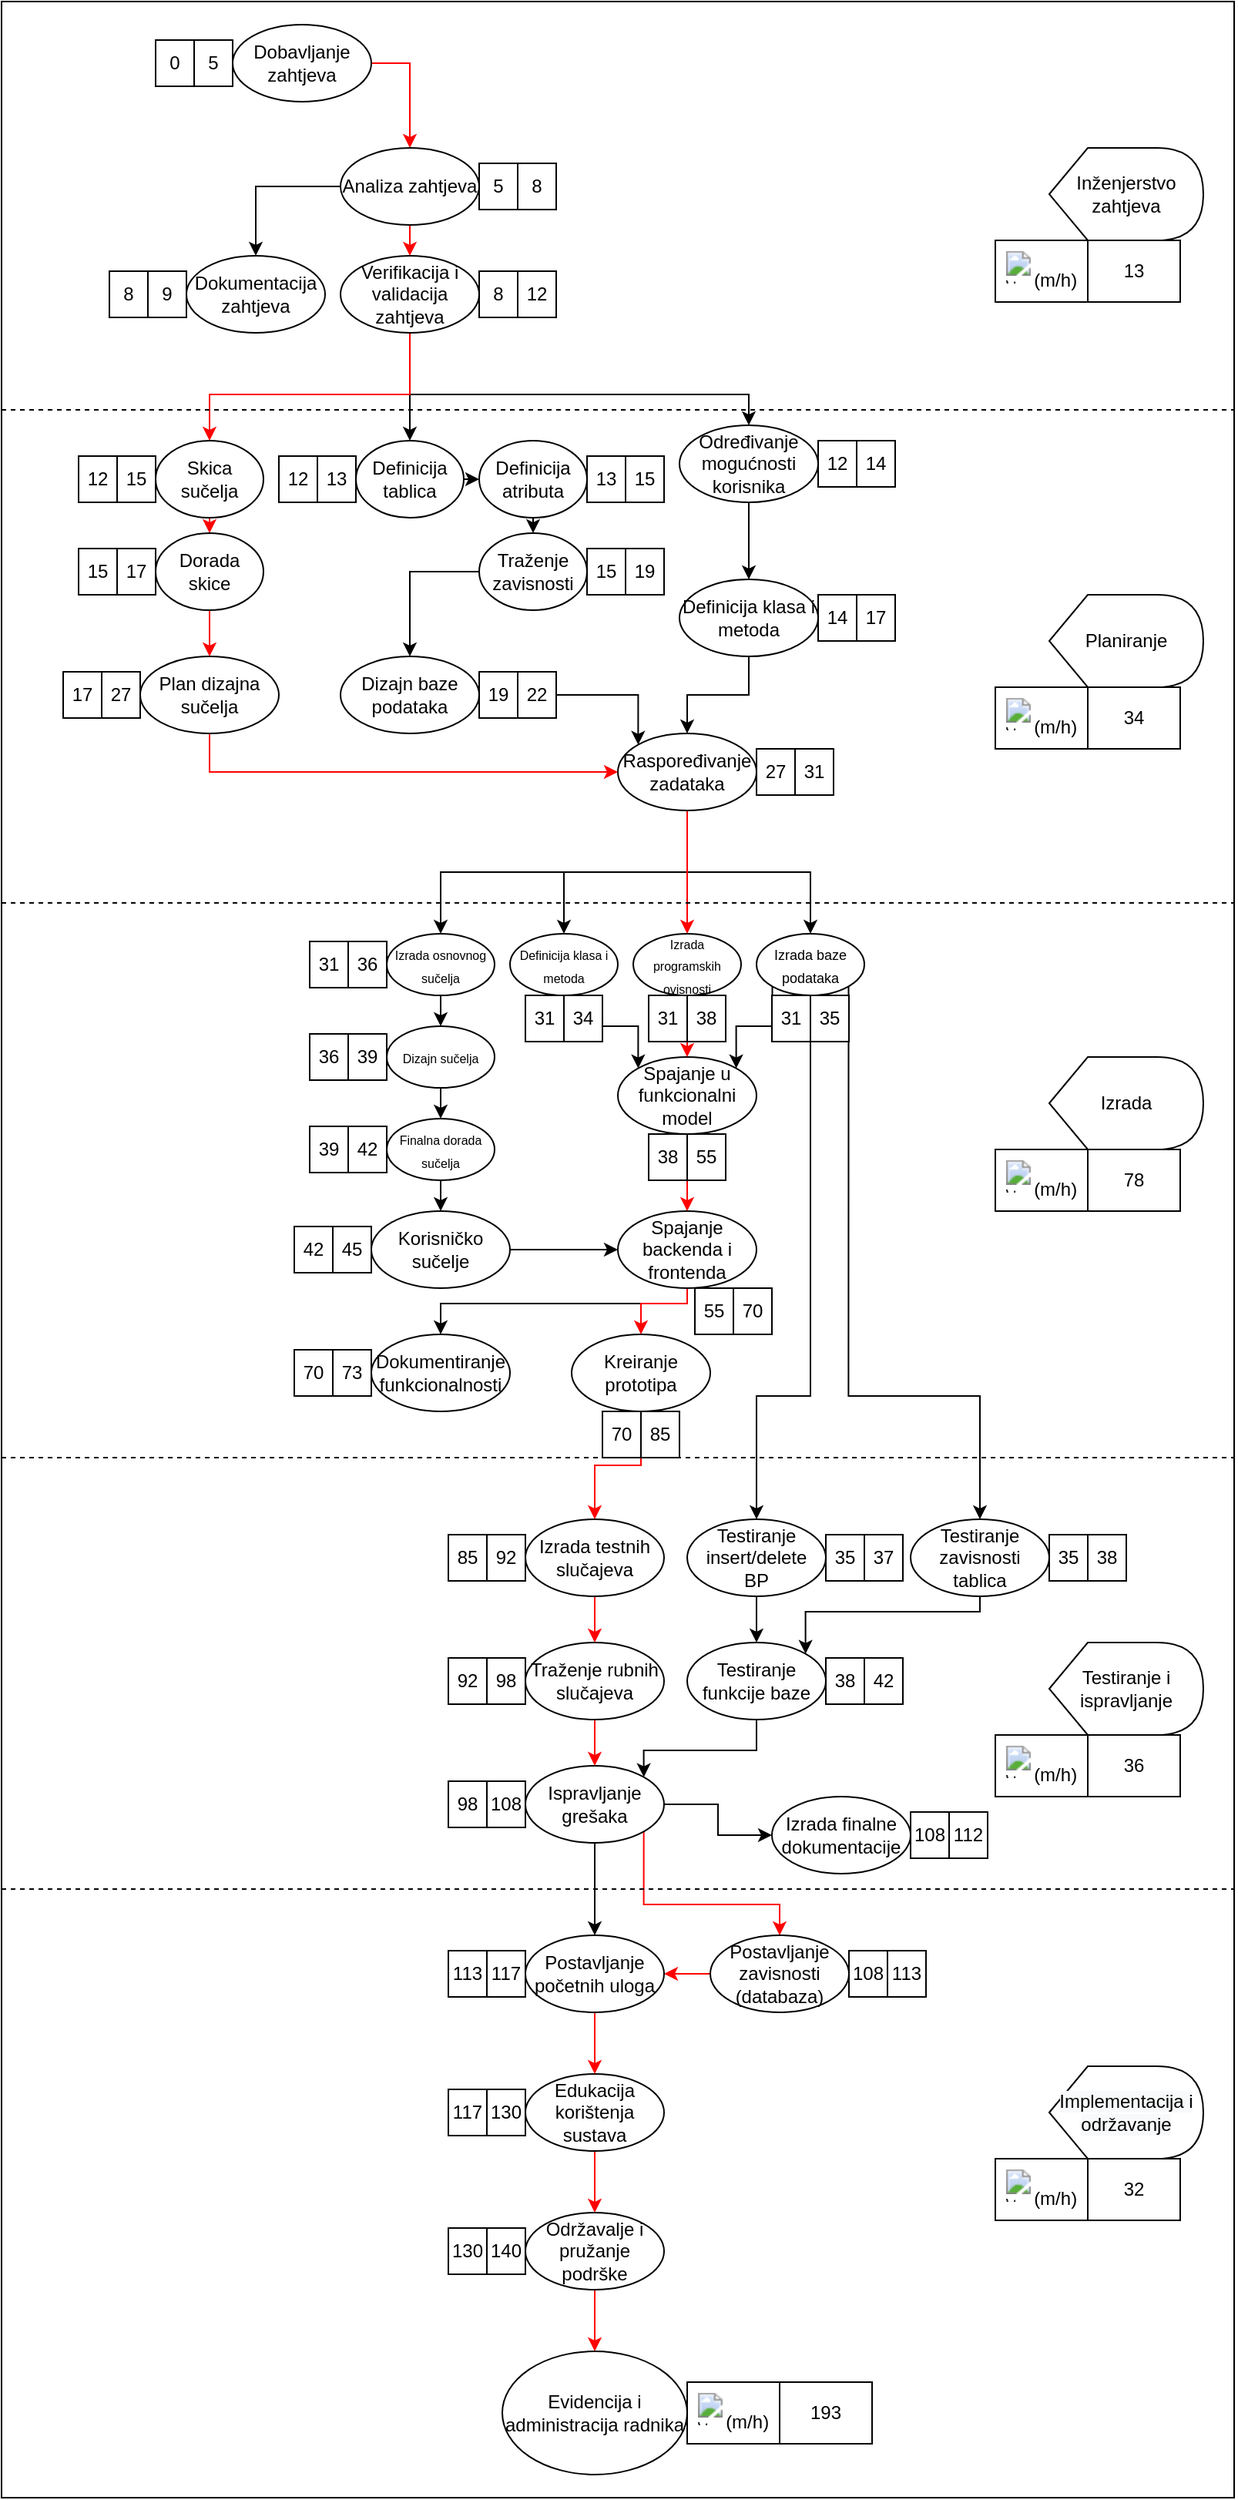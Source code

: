 <mxfile version="14.4.9" type="device"><diagram name="Page-1" id="42789a77-a242-8287-6e28-9cd8cfd52e62"><mxGraphModel dx="1422" dy="1682" grid="1" gridSize="10" guides="1" tooltips="1" connect="1" arrows="1" fold="1" page="1" pageScale="1" pageWidth="1100" pageHeight="850" background="#ffffff" math="0" shadow="0"><root><mxCell id="0"/><mxCell id="1" parent="0"/><mxCell id="-EKzuX5DPVBuCpc8iwE2-8" value="Evidencija i administracija radnika" style="ellipse;whiteSpace=wrap;html=1;" parent="1" vertex="1"><mxGeometry x="605" y="1140" width="120" height="80" as="geometry"/></mxCell><mxCell id="-EKzuX5DPVBuCpc8iwE2-26" value="Dokumentacija zahtjeva" style="ellipse;whiteSpace=wrap;html=1;" parent="1" vertex="1"><mxGeometry x="400" y="-220" width="90" height="50" as="geometry"/></mxCell><mxCell id="958VpjjS7NWP9Nh-z8AZ-1" style="edgeStyle=orthogonalEdgeStyle;rounded=0;orthogonalLoop=1;jettySize=auto;html=1;exitX=1;exitY=0.5;exitDx=0;exitDy=0;entryX=0.5;entryY=0;entryDx=0;entryDy=0;strokeColor=#FF0000;" parent="1" source="-EKzuX5DPVBuCpc8iwE2-27" target="-EKzuX5DPVBuCpc8iwE2-28" edge="1"><mxGeometry relative="1" as="geometry"/></mxCell><mxCell id="-EKzuX5DPVBuCpc8iwE2-27" value="Dobavljanje zahtjeva" style="ellipse;whiteSpace=wrap;html=1;" parent="1" vertex="1"><mxGeometry x="430" y="-370" width="90" height="50" as="geometry"/></mxCell><mxCell id="958VpjjS7NWP9Nh-z8AZ-2" style="edgeStyle=orthogonalEdgeStyle;rounded=0;orthogonalLoop=1;jettySize=auto;html=1;exitX=0.5;exitY=1;exitDx=0;exitDy=0;entryX=0.5;entryY=0;entryDx=0;entryDy=0;strokeColor=#FF0000;" parent="1" source="-EKzuX5DPVBuCpc8iwE2-28" target="-EKzuX5DPVBuCpc8iwE2-29" edge="1"><mxGeometry relative="1" as="geometry"/></mxCell><mxCell id="958VpjjS7NWP9Nh-z8AZ-3" style="edgeStyle=orthogonalEdgeStyle;rounded=0;orthogonalLoop=1;jettySize=auto;html=1;exitX=0;exitY=0.5;exitDx=0;exitDy=0;entryX=0.5;entryY=0;entryDx=0;entryDy=0;" parent="1" source="-EKzuX5DPVBuCpc8iwE2-28" target="-EKzuX5DPVBuCpc8iwE2-26" edge="1"><mxGeometry relative="1" as="geometry"/></mxCell><mxCell id="-EKzuX5DPVBuCpc8iwE2-28" value="Analiza zahtjeva" style="ellipse;whiteSpace=wrap;html=1;" parent="1" vertex="1"><mxGeometry x="500" y="-290" width="90" height="50" as="geometry"/></mxCell><mxCell id="958VpjjS7NWP9Nh-z8AZ-15" style="edgeStyle=orthogonalEdgeStyle;rounded=0;orthogonalLoop=1;jettySize=auto;html=1;exitX=0.5;exitY=1;exitDx=0;exitDy=0;entryX=0.5;entryY=0;entryDx=0;entryDy=0;" parent="1" source="-EKzuX5DPVBuCpc8iwE2-29" target="-EKzuX5DPVBuCpc8iwE2-36" edge="1"><mxGeometry relative="1" as="geometry"><Array as="points"><mxPoint x="545" y="-130"/><mxPoint x="765" y="-130"/></Array></mxGeometry></mxCell><mxCell id="Fo61fpbzyi86y7dkRGD0-9" style="edgeStyle=orthogonalEdgeStyle;rounded=0;orthogonalLoop=1;jettySize=auto;html=1;exitX=0.5;exitY=1;exitDx=0;exitDy=0;entryX=0.5;entryY=0;entryDx=0;entryDy=0;" parent="1" source="-EKzuX5DPVBuCpc8iwE2-29" target="Fo61fpbzyi86y7dkRGD0-5" edge="1"><mxGeometry relative="1" as="geometry"/></mxCell><mxCell id="Fo61fpbzyi86y7dkRGD0-15" style="edgeStyle=orthogonalEdgeStyle;rounded=0;orthogonalLoop=1;jettySize=auto;html=1;exitX=0.5;exitY=1;exitDx=0;exitDy=0;entryX=0.5;entryY=0;entryDx=0;entryDy=0;strokeColor=#FF0000;" parent="1" source="-EKzuX5DPVBuCpc8iwE2-29" target="Fo61fpbzyi86y7dkRGD0-13" edge="1"><mxGeometry relative="1" as="geometry"><Array as="points"><mxPoint x="545" y="-130"/><mxPoint x="415" y="-130"/></Array></mxGeometry></mxCell><mxCell id="-EKzuX5DPVBuCpc8iwE2-29" value="Verifikacija i validacija zahtjeva" style="ellipse;whiteSpace=wrap;html=1;" parent="1" vertex="1"><mxGeometry x="500" y="-220" width="90" height="50" as="geometry"/></mxCell><mxCell id="Fo61fpbzyi86y7dkRGD0-7" style="edgeStyle=orthogonalEdgeStyle;rounded=0;orthogonalLoop=1;jettySize=auto;html=1;exitX=1;exitY=0.5;exitDx=0;exitDy=0;entryX=0;entryY=0;entryDx=0;entryDy=0;" parent="1" source="-EKzuX5DPVBuCpc8iwE2-35" target="-EKzuX5DPVBuCpc8iwE2-37" edge="1"><mxGeometry relative="1" as="geometry"><Array as="points"><mxPoint x="693" y="65"/></Array></mxGeometry></mxCell><mxCell id="-EKzuX5DPVBuCpc8iwE2-35" value="Dizajn baze podataka" style="ellipse;whiteSpace=wrap;html=1;" parent="1" vertex="1"><mxGeometry x="500" y="40" width="90" height="50" as="geometry"/></mxCell><mxCell id="958VpjjS7NWP9Nh-z8AZ-16" style="edgeStyle=orthogonalEdgeStyle;rounded=0;orthogonalLoop=1;jettySize=auto;html=1;exitX=0.5;exitY=1;exitDx=0;exitDy=0;entryX=0.5;entryY=0;entryDx=0;entryDy=0;" parent="1" source="-EKzuX5DPVBuCpc8iwE2-36" target="-EKzuX5DPVBuCpc8iwE2-38" edge="1"><mxGeometry relative="1" as="geometry"/></mxCell><mxCell id="-EKzuX5DPVBuCpc8iwE2-36" value="Određivanje mogućnosti korisnika" style="ellipse;whiteSpace=wrap;html=1;" parent="1" vertex="1"><mxGeometry x="720" y="-110" width="90" height="50" as="geometry"/></mxCell><mxCell id="958VpjjS7NWP9Nh-z8AZ-34" style="edgeStyle=orthogonalEdgeStyle;rounded=0;orthogonalLoop=1;jettySize=auto;html=1;exitX=0.5;exitY=1;exitDx=0;exitDy=0;entryX=0.5;entryY=0;entryDx=0;entryDy=0;" parent="1" source="-EKzuX5DPVBuCpc8iwE2-37" target="-EKzuX5DPVBuCpc8iwE2-76" edge="1"><mxGeometry relative="1" as="geometry"/></mxCell><mxCell id="958VpjjS7NWP9Nh-z8AZ-36" style="edgeStyle=orthogonalEdgeStyle;rounded=0;orthogonalLoop=1;jettySize=auto;html=1;exitX=0.5;exitY=1;exitDx=0;exitDy=0;entryX=0.5;entryY=0;entryDx=0;entryDy=0;" parent="1" source="-EKzuX5DPVBuCpc8iwE2-37" target="-EKzuX5DPVBuCpc8iwE2-75" edge="1"><mxGeometry relative="1" as="geometry"/></mxCell><mxCell id="958VpjjS7NWP9Nh-z8AZ-37" style="edgeStyle=orthogonalEdgeStyle;rounded=0;orthogonalLoop=1;jettySize=auto;html=1;exitX=0.5;exitY=1;exitDx=0;exitDy=0;entryX=0.5;entryY=0;entryDx=0;entryDy=0;" parent="1" source="-EKzuX5DPVBuCpc8iwE2-37" target="-EKzuX5DPVBuCpc8iwE2-79" edge="1"><mxGeometry relative="1" as="geometry"/></mxCell><mxCell id="D9245nImvWVio5UjGNY8-1" style="edgeStyle=orthogonalEdgeStyle;rounded=0;orthogonalLoop=1;jettySize=auto;html=1;exitX=0.5;exitY=1;exitDx=0;exitDy=0;entryX=0.5;entryY=0;entryDx=0;entryDy=0;strokeColor=#FF0000;" edge="1" parent="1" source="-EKzuX5DPVBuCpc8iwE2-37" target="-EKzuX5DPVBuCpc8iwE2-74"><mxGeometry relative="1" as="geometry"/></mxCell><mxCell id="-EKzuX5DPVBuCpc8iwE2-37" value="Raspoređivanje zadataka" style="ellipse;whiteSpace=wrap;html=1;" parent="1" vertex="1"><mxGeometry x="680" y="90" width="90" height="50" as="geometry"/></mxCell><mxCell id="958VpjjS7NWP9Nh-z8AZ-18" style="edgeStyle=orthogonalEdgeStyle;rounded=0;orthogonalLoop=1;jettySize=auto;html=1;exitX=0.5;exitY=1;exitDx=0;exitDy=0;entryX=0.5;entryY=0;entryDx=0;entryDy=0;" parent="1" source="-EKzuX5DPVBuCpc8iwE2-38" target="-EKzuX5DPVBuCpc8iwE2-37" edge="1"><mxGeometry relative="1" as="geometry"/></mxCell><mxCell id="-EKzuX5DPVBuCpc8iwE2-38" value="Definicija klasa i metoda" style="ellipse;whiteSpace=wrap;html=1;" parent="1" vertex="1"><mxGeometry x="720" y="-10" width="90" height="50" as="geometry"/></mxCell><mxCell id="Fo61fpbzyi86y7dkRGD0-8" style="edgeStyle=orthogonalEdgeStyle;rounded=0;orthogonalLoop=1;jettySize=auto;html=1;exitX=0.5;exitY=1;exitDx=0;exitDy=0;entryX=0;entryY=0.5;entryDx=0;entryDy=0;strokeColor=#FF0000;" parent="1" source="-EKzuX5DPVBuCpc8iwE2-39" target="-EKzuX5DPVBuCpc8iwE2-37" edge="1"><mxGeometry relative="1" as="geometry"><Array as="points"><mxPoint x="415" y="115"/></Array></mxGeometry></mxCell><mxCell id="-EKzuX5DPVBuCpc8iwE2-39" value="Plan dizajna sučelja" style="ellipse;whiteSpace=wrap;html=1;" parent="1" vertex="1"><mxGeometry x="370" y="40" width="90" height="50" as="geometry"/></mxCell><mxCell id="Fo61fpbzyi86y7dkRGD0-20" style="edgeStyle=orthogonalEdgeStyle;rounded=0;orthogonalLoop=1;jettySize=auto;html=1;exitX=0.5;exitY=1;exitDx=0;exitDy=0;entryX=0.5;entryY=0;entryDx=0;entryDy=0;" parent="1" source="-EKzuX5DPVBuCpc8iwE2-48" target="-EKzuX5DPVBuCpc8iwE2-49" edge="1"><mxGeometry relative="1" as="geometry"><Array as="points"><mxPoint x="725" y="460"/><mxPoint x="565" y="460"/></Array></mxGeometry></mxCell><mxCell id="D9245nImvWVio5UjGNY8-2" style="edgeStyle=orthogonalEdgeStyle;rounded=0;orthogonalLoop=1;jettySize=auto;html=1;exitX=0.5;exitY=1;exitDx=0;exitDy=0;entryX=0.5;entryY=0;entryDx=0;entryDy=0;strokeColor=#FF0000;" edge="1" parent="1" source="-EKzuX5DPVBuCpc8iwE2-48" target="Fo61fpbzyi86y7dkRGD0-18"><mxGeometry relative="1" as="geometry"><Array as="points"><mxPoint x="725" y="460"/><mxPoint x="695" y="460"/></Array></mxGeometry></mxCell><mxCell id="-EKzuX5DPVBuCpc8iwE2-48" value="Spajanje backenda i frontenda" style="ellipse;whiteSpace=wrap;html=1;" parent="1" vertex="1"><mxGeometry x="680" y="400" width="90" height="50" as="geometry"/></mxCell><mxCell id="-EKzuX5DPVBuCpc8iwE2-49" value="Dokumentiranje&lt;br&gt;funkcionalnosti" style="ellipse;whiteSpace=wrap;html=1;" parent="1" vertex="1"><mxGeometry x="520" y="480" width="90" height="50" as="geometry"/></mxCell><mxCell id="958VpjjS7NWP9Nh-z8AZ-42" style="edgeStyle=orthogonalEdgeStyle;rounded=0;orthogonalLoop=1;jettySize=auto;html=1;exitX=1;exitY=0.5;exitDx=0;exitDy=0;entryX=0;entryY=0.5;entryDx=0;entryDy=0;" parent="1" source="-EKzuX5DPVBuCpc8iwE2-50" target="-EKzuX5DPVBuCpc8iwE2-48" edge="1"><mxGeometry relative="1" as="geometry"/></mxCell><mxCell id="-EKzuX5DPVBuCpc8iwE2-50" value="Korisničko sučelje" style="ellipse;whiteSpace=wrap;html=1;" parent="1" vertex="1"><mxGeometry x="520" y="400" width="90" height="50" as="geometry"/></mxCell><mxCell id="958VpjjS7NWP9Nh-z8AZ-41" style="edgeStyle=orthogonalEdgeStyle;rounded=0;orthogonalLoop=1;jettySize=auto;html=1;exitX=0.5;exitY=1;exitDx=0;exitDy=0;entryX=0.5;entryY=0;entryDx=0;entryDy=0;strokeColor=#FF0000;" parent="1" source="-EKzuX5DPVBuCpc8iwE2-51" target="-EKzuX5DPVBuCpc8iwE2-48" edge="1"><mxGeometry relative="1" as="geometry"/></mxCell><mxCell id="-EKzuX5DPVBuCpc8iwE2-51" value="Spajanje u funkcionalni model" style="ellipse;whiteSpace=wrap;html=1;" parent="1" vertex="1"><mxGeometry x="680" y="300" width="90" height="50" as="geometry"/></mxCell><mxCell id="958VpjjS7NWP9Nh-z8AZ-51" style="edgeStyle=orthogonalEdgeStyle;rounded=0;orthogonalLoop=1;jettySize=auto;html=1;exitX=0.5;exitY=1;exitDx=0;exitDy=0;entryX=0.5;entryY=0;entryDx=0;entryDy=0;strokeColor=#FF0000;" parent="1" source="-EKzuX5DPVBuCpc8iwE2-57" target="-EKzuX5DPVBuCpc8iwE2-59" edge="1"><mxGeometry relative="1" as="geometry"/></mxCell><mxCell id="-EKzuX5DPVBuCpc8iwE2-57" value="Traženje rubnih slučajeva" style="ellipse;whiteSpace=wrap;html=1;" parent="1" vertex="1"><mxGeometry x="620" y="680" width="90" height="50" as="geometry"/></mxCell><mxCell id="Fo61fpbzyi86y7dkRGD0-28" style="edgeStyle=orthogonalEdgeStyle;rounded=0;orthogonalLoop=1;jettySize=auto;html=1;exitX=0.5;exitY=1;exitDx=0;exitDy=0;entryX=0.5;entryY=0;entryDx=0;entryDy=0;" parent="1" source="-EKzuX5DPVBuCpc8iwE2-58" target="Fo61fpbzyi86y7dkRGD0-26" edge="1"><mxGeometry relative="1" as="geometry"/></mxCell><mxCell id="-EKzuX5DPVBuCpc8iwE2-58" value="Testiranje insert/delete&lt;br&gt;BP" style="ellipse;whiteSpace=wrap;html=1;" parent="1" vertex="1"><mxGeometry x="725" y="600" width="90" height="50" as="geometry"/></mxCell><mxCell id="958VpjjS7NWP9Nh-z8AZ-57" style="edgeStyle=orthogonalEdgeStyle;rounded=0;orthogonalLoop=1;jettySize=auto;html=1;exitX=0.5;exitY=1;exitDx=0;exitDy=0;entryX=0.5;entryY=0;entryDx=0;entryDy=0;" parent="1" source="-EKzuX5DPVBuCpc8iwE2-59" target="-EKzuX5DPVBuCpc8iwE2-69" edge="1"><mxGeometry relative="1" as="geometry"/></mxCell><mxCell id="Fo61fpbzyi86y7dkRGD0-33" style="edgeStyle=orthogonalEdgeStyle;rounded=0;orthogonalLoop=1;jettySize=auto;html=1;exitX=1;exitY=0.5;exitDx=0;exitDy=0;entryX=0;entryY=0.5;entryDx=0;entryDy=0;" parent="1" source="-EKzuX5DPVBuCpc8iwE2-59" target="Fo61fpbzyi86y7dkRGD0-30" edge="1"><mxGeometry relative="1" as="geometry"/></mxCell><mxCell id="Fo61fpbzyi86y7dkRGD0-35" style="edgeStyle=orthogonalEdgeStyle;rounded=0;orthogonalLoop=1;jettySize=auto;html=1;exitX=1;exitY=1;exitDx=0;exitDy=0;entryX=0.5;entryY=0;entryDx=0;entryDy=0;strokeColor=#FF0000;" parent="1" source="-EKzuX5DPVBuCpc8iwE2-59" target="-EKzuX5DPVBuCpc8iwE2-68" edge="1"><mxGeometry relative="1" as="geometry"><Array as="points"><mxPoint x="697" y="850"/><mxPoint x="785" y="850"/></Array></mxGeometry></mxCell><mxCell id="-EKzuX5DPVBuCpc8iwE2-59" value="Ispravljanje grešaka" style="ellipse;whiteSpace=wrap;html=1;" parent="1" vertex="1"><mxGeometry x="620" y="760" width="90" height="50" as="geometry"/></mxCell><mxCell id="958VpjjS7NWP9Nh-z8AZ-50" style="edgeStyle=orthogonalEdgeStyle;rounded=0;orthogonalLoop=1;jettySize=auto;html=1;exitX=0.5;exitY=1;exitDx=0;exitDy=0;entryX=0.5;entryY=0;entryDx=0;entryDy=0;strokeColor=#FF0000;" parent="1" source="-EKzuX5DPVBuCpc8iwE2-60" target="-EKzuX5DPVBuCpc8iwE2-57" edge="1"><mxGeometry relative="1" as="geometry"/></mxCell><mxCell id="-EKzuX5DPVBuCpc8iwE2-60" value="Izrada testnih slučajeva" style="ellipse;whiteSpace=wrap;html=1;" parent="1" vertex="1"><mxGeometry x="620" y="600" width="90" height="50" as="geometry"/></mxCell><mxCell id="958VpjjS7NWP9Nh-z8AZ-62" style="edgeStyle=orthogonalEdgeStyle;rounded=0;orthogonalLoop=1;jettySize=auto;html=1;exitX=0.5;exitY=1;exitDx=0;exitDy=0;entryX=0.5;entryY=0;entryDx=0;entryDy=0;strokeColor=#FF0000;" parent="1" source="-EKzuX5DPVBuCpc8iwE2-66" target="-EKzuX5DPVBuCpc8iwE2-8" edge="1"><mxGeometry relative="1" as="geometry"/></mxCell><mxCell id="-EKzuX5DPVBuCpc8iwE2-66" value="Održavalje i pružanje podrške" style="ellipse;whiteSpace=wrap;html=1;" parent="1" vertex="1"><mxGeometry x="620" y="1050" width="90" height="50" as="geometry"/></mxCell><mxCell id="958VpjjS7NWP9Nh-z8AZ-60" style="edgeStyle=orthogonalEdgeStyle;rounded=0;orthogonalLoop=1;jettySize=auto;html=1;exitX=0.5;exitY=1;exitDx=0;exitDy=0;entryX=0.5;entryY=0;entryDx=0;entryDy=0;strokeColor=#FF0000;" parent="1" source="-EKzuX5DPVBuCpc8iwE2-67" target="-EKzuX5DPVBuCpc8iwE2-66" edge="1"><mxGeometry relative="1" as="geometry"/></mxCell><mxCell id="-EKzuX5DPVBuCpc8iwE2-67" value="Edukacija korištenja sustava" style="ellipse;whiteSpace=wrap;html=1;" parent="1" vertex="1"><mxGeometry x="620" y="960" width="90" height="50" as="geometry"/></mxCell><mxCell id="958VpjjS7NWP9Nh-z8AZ-58" style="edgeStyle=orthogonalEdgeStyle;rounded=0;orthogonalLoop=1;jettySize=auto;html=1;exitX=0;exitY=0.5;exitDx=0;exitDy=0;entryX=1;entryY=0.5;entryDx=0;entryDy=0;strokeColor=#FF0000;" parent="1" source="-EKzuX5DPVBuCpc8iwE2-68" target="-EKzuX5DPVBuCpc8iwE2-69" edge="1"><mxGeometry relative="1" as="geometry"/></mxCell><mxCell id="-EKzuX5DPVBuCpc8iwE2-68" value="Postavljanje zavisnosti&lt;br&gt;(databaza)" style="ellipse;whiteSpace=wrap;html=1;" parent="1" vertex="1"><mxGeometry x="740" y="870" width="90" height="50" as="geometry"/></mxCell><mxCell id="958VpjjS7NWP9Nh-z8AZ-59" style="edgeStyle=orthogonalEdgeStyle;rounded=0;orthogonalLoop=1;jettySize=auto;html=1;exitX=0.5;exitY=1;exitDx=0;exitDy=0;entryX=0.5;entryY=0;entryDx=0;entryDy=0;strokeColor=#FF0000;" parent="1" source="-EKzuX5DPVBuCpc8iwE2-69" target="-EKzuX5DPVBuCpc8iwE2-67" edge="1"><mxGeometry relative="1" as="geometry"/></mxCell><mxCell id="-EKzuX5DPVBuCpc8iwE2-69" value="Postavljanje početnih uloga" style="ellipse;whiteSpace=wrap;html=1;" parent="1" vertex="1"><mxGeometry x="620" y="870" width="90" height="50" as="geometry"/></mxCell><mxCell id="958VpjjS7NWP9Nh-z8AZ-32" style="edgeStyle=orthogonalEdgeStyle;rounded=0;orthogonalLoop=1;jettySize=auto;html=1;exitX=0.5;exitY=1;exitDx=0;exitDy=0;entryX=0.5;entryY=0;entryDx=0;entryDy=0;strokeColor=#FF0000;" parent="1" source="-EKzuX5DPVBuCpc8iwE2-74" target="-EKzuX5DPVBuCpc8iwE2-51" edge="1"><mxGeometry relative="1" as="geometry"/></mxCell><mxCell id="-EKzuX5DPVBuCpc8iwE2-74" value="&lt;font style=&quot;font-size: 8px&quot;&gt;Izrada programskih ovisnosti&lt;/font&gt;" style="ellipse;whiteSpace=wrap;html=1;" parent="1" vertex="1"><mxGeometry x="690" y="220" width="70" height="40" as="geometry"/></mxCell><mxCell id="mgyu6oICFP7tpGP2mLkA-2" style="edgeStyle=orthogonalEdgeStyle;rounded=0;orthogonalLoop=1;jettySize=auto;html=1;exitX=0.5;exitY=1;exitDx=0;exitDy=0;entryX=0;entryY=0;entryDx=0;entryDy=0;" parent="1" source="-EKzuX5DPVBuCpc8iwE2-75" target="-EKzuX5DPVBuCpc8iwE2-51" edge="1"><mxGeometry relative="1" as="geometry"/></mxCell><mxCell id="-EKzuX5DPVBuCpc8iwE2-75" value="&lt;font style=&quot;font-size: 8px&quot;&gt;Definicija klasa i metoda&lt;/font&gt;" style="ellipse;whiteSpace=wrap;html=1;" parent="1" vertex="1"><mxGeometry x="610" y="220" width="70" height="40" as="geometry"/></mxCell><mxCell id="Fo61fpbzyi86y7dkRGD0-23" style="edgeStyle=orthogonalEdgeStyle;rounded=0;orthogonalLoop=1;jettySize=auto;html=1;exitX=1;exitY=1;exitDx=0;exitDy=0;entryX=0.5;entryY=0;entryDx=0;entryDy=0;" parent="1" source="-EKzuX5DPVBuCpc8iwE2-76" target="Fo61fpbzyi86y7dkRGD0-22" edge="1"><mxGeometry relative="1" as="geometry"><Array as="points"><mxPoint x="830" y="520"/><mxPoint x="915" y="520"/></Array></mxGeometry></mxCell><mxCell id="Fo61fpbzyi86y7dkRGD0-24" style="edgeStyle=orthogonalEdgeStyle;rounded=0;orthogonalLoop=1;jettySize=auto;html=1;exitX=0;exitY=1;exitDx=0;exitDy=0;entryX=1;entryY=0;entryDx=0;entryDy=0;" parent="1" source="-EKzuX5DPVBuCpc8iwE2-76" target="-EKzuX5DPVBuCpc8iwE2-51" edge="1"><mxGeometry relative="1" as="geometry"/></mxCell><mxCell id="Fo61fpbzyi86y7dkRGD0-25" style="edgeStyle=orthogonalEdgeStyle;rounded=0;orthogonalLoop=1;jettySize=auto;html=1;exitX=0.5;exitY=1;exitDx=0;exitDy=0;entryX=0.5;entryY=0;entryDx=0;entryDy=0;" parent="1" source="-EKzuX5DPVBuCpc8iwE2-76" target="-EKzuX5DPVBuCpc8iwE2-58" edge="1"><mxGeometry relative="1" as="geometry"><Array as="points"><mxPoint x="805" y="520"/><mxPoint x="770" y="520"/></Array></mxGeometry></mxCell><mxCell id="-EKzuX5DPVBuCpc8iwE2-76" value="&lt;font style=&quot;font-size: 9px&quot;&gt;Izrada baze podataka&lt;/font&gt;" style="ellipse;whiteSpace=wrap;html=1;" parent="1" vertex="1"><mxGeometry x="770" y="220" width="70" height="40" as="geometry"/></mxCell><mxCell id="958VpjjS7NWP9Nh-z8AZ-39" style="edgeStyle=orthogonalEdgeStyle;rounded=0;orthogonalLoop=1;jettySize=auto;html=1;exitX=0.5;exitY=1;exitDx=0;exitDy=0;entryX=0.5;entryY=0;entryDx=0;entryDy=0;" parent="1" source="-EKzuX5DPVBuCpc8iwE2-77" target="-EKzuX5DPVBuCpc8iwE2-78" edge="1"><mxGeometry relative="1" as="geometry"/></mxCell><mxCell id="-EKzuX5DPVBuCpc8iwE2-77" value="&lt;font style=&quot;font-size: 8px&quot;&gt;Dizajn sučelja&lt;/font&gt;" style="ellipse;whiteSpace=wrap;html=1;" parent="1" vertex="1"><mxGeometry x="530" y="280" width="70" height="40" as="geometry"/></mxCell><mxCell id="958VpjjS7NWP9Nh-z8AZ-40" style="edgeStyle=orthogonalEdgeStyle;rounded=0;orthogonalLoop=1;jettySize=auto;html=1;exitX=0.5;exitY=1;exitDx=0;exitDy=0;entryX=0.5;entryY=0;entryDx=0;entryDy=0;" parent="1" source="-EKzuX5DPVBuCpc8iwE2-78" target="-EKzuX5DPVBuCpc8iwE2-50" edge="1"><mxGeometry relative="1" as="geometry"/></mxCell><mxCell id="-EKzuX5DPVBuCpc8iwE2-78" value="&lt;font style=&quot;font-size: 8px&quot;&gt;Finalna dorada sučelja&lt;/font&gt;" style="ellipse;whiteSpace=wrap;html=1;" parent="1" vertex="1"><mxGeometry x="530" y="340" width="70" height="40" as="geometry"/></mxCell><mxCell id="958VpjjS7NWP9Nh-z8AZ-38" style="edgeStyle=orthogonalEdgeStyle;rounded=0;orthogonalLoop=1;jettySize=auto;html=1;exitX=0.5;exitY=1;exitDx=0;exitDy=0;entryX=0.5;entryY=0;entryDx=0;entryDy=0;" parent="1" source="-EKzuX5DPVBuCpc8iwE2-79" target="-EKzuX5DPVBuCpc8iwE2-77" edge="1"><mxGeometry relative="1" as="geometry"/></mxCell><mxCell id="-EKzuX5DPVBuCpc8iwE2-79" value="&lt;font style=&quot;font-size: 8px&quot;&gt;Izrada osnovnog sučelja&lt;/font&gt;" style="ellipse;whiteSpace=wrap;html=1;" parent="1" vertex="1"><mxGeometry x="530" y="220" width="70" height="40" as="geometry"/></mxCell><mxCell id="958VpjjS7NWP9Nh-z8AZ-5" value="Inženjerstvo zahtjeva" style="shape=display;whiteSpace=wrap;html=1;fillColor=none;" parent="1" vertex="1"><mxGeometry x="960" y="-290" width="100" height="60" as="geometry"/></mxCell><mxCell id="958VpjjS7NWP9Nh-z8AZ-6" value="Planiranje" style="shape=display;whiteSpace=wrap;html=1;fillColor=none;" parent="1" vertex="1"><mxGeometry x="960" width="100" height="60" as="geometry"/></mxCell><mxCell id="958VpjjS7NWP9Nh-z8AZ-20" value="Izrada" style="shape=display;whiteSpace=wrap;html=1;fillColor=none;" parent="1" vertex="1"><mxGeometry x="960" y="300" width="100" height="60" as="geometry"/></mxCell><mxCell id="958VpjjS7NWP9Nh-z8AZ-22" value="" style="endArrow=none;dashed=1;html=1;" parent="1" edge="1"><mxGeometry width="50" height="50" relative="1" as="geometry"><mxPoint x="280" y="-120" as="sourcePoint"/><mxPoint x="1080" y="-120" as="targetPoint"/></mxGeometry></mxCell><mxCell id="958VpjjS7NWP9Nh-z8AZ-33" value="" style="endArrow=none;dashed=1;html=1;" parent="1" edge="1"><mxGeometry width="50" height="50" relative="1" as="geometry"><mxPoint x="280" y="200" as="sourcePoint"/><mxPoint x="1080" y="200" as="targetPoint"/></mxGeometry></mxCell><mxCell id="958VpjjS7NWP9Nh-z8AZ-44" value="" style="endArrow=none;dashed=1;html=1;" parent="1" edge="1"><mxGeometry width="50" height="50" relative="1" as="geometry"><mxPoint x="280" y="560" as="sourcePoint"/><mxPoint x="1080" y="560" as="targetPoint"/></mxGeometry></mxCell><mxCell id="958VpjjS7NWP9Nh-z8AZ-45" value="Testiranje i ispravljanje" style="shape=display;whiteSpace=wrap;html=1;fillColor=none;" parent="1" vertex="1"><mxGeometry x="960" y="680" width="100" height="60" as="geometry"/></mxCell><mxCell id="958VpjjS7NWP9Nh-z8AZ-53" value="" style="endArrow=none;dashed=1;html=1;" parent="1" edge="1"><mxGeometry width="50" height="50" relative="1" as="geometry"><mxPoint x="280" y="840" as="sourcePoint"/><mxPoint x="1080" y="840" as="targetPoint"/></mxGeometry></mxCell><mxCell id="958VpjjS7NWP9Nh-z8AZ-56" value="&#10;&#10;&lt;span style=&quot;color: rgb(0, 0, 0); font-family: helvetica; font-size: 12px; font-style: normal; font-weight: 400; letter-spacing: normal; text-align: center; text-indent: 0px; text-transform: none; word-spacing: 0px; background-color: rgb(248, 249, 250); display: inline; float: none;&quot;&gt;Implementacija i održavanje&lt;/span&gt;&#10;&#10;" style="shape=display;whiteSpace=wrap;html=1;fillColor=none;" parent="1" vertex="1"><mxGeometry x="960" y="955" width="100" height="60" as="geometry"/></mxCell><mxCell id="Fo61fpbzyi86y7dkRGD0-11" style="edgeStyle=orthogonalEdgeStyle;rounded=0;orthogonalLoop=1;jettySize=auto;html=1;exitX=0.5;exitY=1;exitDx=0;exitDy=0;entryX=0.5;entryY=0;entryDx=0;entryDy=0;" parent="1" source="Fo61fpbzyi86y7dkRGD0-1" target="Fo61fpbzyi86y7dkRGD0-4" edge="1"><mxGeometry relative="1" as="geometry"/></mxCell><mxCell id="Fo61fpbzyi86y7dkRGD0-1" value="Definicija atributa" style="ellipse;whiteSpace=wrap;html=1;" parent="1" vertex="1"><mxGeometry x="590" y="-100" width="70" height="50" as="geometry"/></mxCell><mxCell id="Fo61fpbzyi86y7dkRGD0-12" style="edgeStyle=orthogonalEdgeStyle;rounded=0;orthogonalLoop=1;jettySize=auto;html=1;exitX=0;exitY=0.5;exitDx=0;exitDy=0;entryX=0.5;entryY=0;entryDx=0;entryDy=0;" parent="1" source="Fo61fpbzyi86y7dkRGD0-4" target="-EKzuX5DPVBuCpc8iwE2-35" edge="1"><mxGeometry relative="1" as="geometry"/></mxCell><mxCell id="Fo61fpbzyi86y7dkRGD0-4" value="Traženje zavisnosti" style="ellipse;whiteSpace=wrap;html=1;" parent="1" vertex="1"><mxGeometry x="590" y="-40" width="70" height="50" as="geometry"/></mxCell><mxCell id="Fo61fpbzyi86y7dkRGD0-10" style="edgeStyle=orthogonalEdgeStyle;rounded=0;orthogonalLoop=1;jettySize=auto;html=1;exitX=1;exitY=0.5;exitDx=0;exitDy=0;entryX=0;entryY=0.5;entryDx=0;entryDy=0;" parent="1" source="Fo61fpbzyi86y7dkRGD0-5" target="Fo61fpbzyi86y7dkRGD0-1" edge="1"><mxGeometry relative="1" as="geometry"/></mxCell><mxCell id="Fo61fpbzyi86y7dkRGD0-5" value="Definicija tablica" style="ellipse;whiteSpace=wrap;html=1;" parent="1" vertex="1"><mxGeometry x="510" y="-100" width="70" height="50" as="geometry"/></mxCell><mxCell id="Fo61fpbzyi86y7dkRGD0-16" style="edgeStyle=orthogonalEdgeStyle;rounded=0;orthogonalLoop=1;jettySize=auto;html=1;exitX=0.5;exitY=1;exitDx=0;exitDy=0;entryX=0.5;entryY=0;entryDx=0;entryDy=0;strokeColor=#FF0000;" parent="1" source="Fo61fpbzyi86y7dkRGD0-13" target="Fo61fpbzyi86y7dkRGD0-14" edge="1"><mxGeometry relative="1" as="geometry"/></mxCell><mxCell id="Fo61fpbzyi86y7dkRGD0-13" value="Skica sučelja" style="ellipse;whiteSpace=wrap;html=1;" parent="1" vertex="1"><mxGeometry x="380" y="-100" width="70" height="50" as="geometry"/></mxCell><mxCell id="Fo61fpbzyi86y7dkRGD0-17" style="edgeStyle=orthogonalEdgeStyle;rounded=0;orthogonalLoop=1;jettySize=auto;html=1;exitX=0.5;exitY=1;exitDx=0;exitDy=0;entryX=0.5;entryY=0;entryDx=0;entryDy=0;strokeColor=#FF0000;" parent="1" source="Fo61fpbzyi86y7dkRGD0-14" target="-EKzuX5DPVBuCpc8iwE2-39" edge="1"><mxGeometry relative="1" as="geometry"/></mxCell><mxCell id="Fo61fpbzyi86y7dkRGD0-14" value="Dorada skice" style="ellipse;whiteSpace=wrap;html=1;" parent="1" vertex="1"><mxGeometry x="380" y="-40" width="70" height="50" as="geometry"/></mxCell><mxCell id="Fo61fpbzyi86y7dkRGD0-21" style="edgeStyle=orthogonalEdgeStyle;rounded=0;orthogonalLoop=1;jettySize=auto;html=1;exitX=0.5;exitY=1;exitDx=0;exitDy=0;entryX=0.5;entryY=0;entryDx=0;entryDy=0;strokeColor=#FF0000;" parent="1" source="Fo61fpbzyi86y7dkRGD0-18" target="-EKzuX5DPVBuCpc8iwE2-60" edge="1"><mxGeometry relative="1" as="geometry"/></mxCell><mxCell id="Fo61fpbzyi86y7dkRGD0-18" value="Kreiranje prototipa" style="ellipse;whiteSpace=wrap;html=1;" parent="1" vertex="1"><mxGeometry x="650" y="480" width="90" height="50" as="geometry"/></mxCell><mxCell id="Fo61fpbzyi86y7dkRGD0-29" style="edgeStyle=orthogonalEdgeStyle;rounded=0;orthogonalLoop=1;jettySize=auto;html=1;exitX=0.5;exitY=1;exitDx=0;exitDy=0;entryX=1;entryY=0;entryDx=0;entryDy=0;" parent="1" source="Fo61fpbzyi86y7dkRGD0-22" target="Fo61fpbzyi86y7dkRGD0-26" edge="1"><mxGeometry relative="1" as="geometry"><Array as="points"><mxPoint x="915" y="660"/><mxPoint x="802" y="660"/></Array></mxGeometry></mxCell><mxCell id="Fo61fpbzyi86y7dkRGD0-22" value="Testiranje&lt;br&gt;zavisnosti&lt;br&gt;tablica" style="ellipse;whiteSpace=wrap;html=1;" parent="1" vertex="1"><mxGeometry x="870" y="600" width="90" height="50" as="geometry"/></mxCell><mxCell id="Fo61fpbzyi86y7dkRGD0-32" style="edgeStyle=orthogonalEdgeStyle;rounded=0;orthogonalLoop=1;jettySize=auto;html=1;exitX=0.5;exitY=1;exitDx=0;exitDy=0;entryX=1;entryY=0;entryDx=0;entryDy=0;" parent="1" source="Fo61fpbzyi86y7dkRGD0-26" target="-EKzuX5DPVBuCpc8iwE2-59" edge="1"><mxGeometry relative="1" as="geometry"><Array as="points"><mxPoint x="770" y="750"/><mxPoint x="697" y="750"/></Array></mxGeometry></mxCell><mxCell id="Fo61fpbzyi86y7dkRGD0-26" value="Testiranje&lt;br&gt;funkcije baze" style="ellipse;whiteSpace=wrap;html=1;" parent="1" vertex="1"><mxGeometry x="725" y="680" width="90" height="50" as="geometry"/></mxCell><mxCell id="Fo61fpbzyi86y7dkRGD0-30" value="Izrada finalne dokumentacije" style="ellipse;whiteSpace=wrap;html=1;" parent="1" vertex="1"><mxGeometry x="780" y="780" width="90" height="50" as="geometry"/></mxCell><mxCell id="Fo61fpbzyi86y7dkRGD0-432" value="" style="shape=table;html=1;whiteSpace=wrap;startSize=0;container=1;collapsible=0;childLayout=tableLayout;" parent="1" vertex="1"><mxGeometry x="725" y="1160" width="120" height="40" as="geometry"/></mxCell><mxCell id="Fo61fpbzyi86y7dkRGD0-433" value="" style="shape=partialRectangle;html=1;whiteSpace=wrap;collapsible=0;dropTarget=0;pointerEvents=0;fillColor=none;top=0;left=0;bottom=0;right=0;points=[[0,0.5],[1,0.5]];portConstraint=eastwest;" parent="Fo61fpbzyi86y7dkRGD0-432" vertex="1"><mxGeometry width="120" height="40" as="geometry"/></mxCell><mxCell id="Fo61fpbzyi86y7dkRGD0-434" value="&lt;img src=&quot;https://wikimedia.org/api/rest_v1/media/math/render/svg/92795a77657ae4e5746d1e5d8aa40151e176e723&quot; class=&quot;mwe-math-fallback-image-inline&quot; alt=&quot;\textstyle\sum&quot; style=&quot;border: 0px ; vertical-align: -0.838ex ; margin: 0px ; display: inline-block ; color: rgb(32 , 33 , 34) ; font-family: sans-serif ; font-size: 14px ; background-color: rgb(255 , 255 , 255) ; width: 2.454ex ; height: 2.843ex&quot;&gt;(m/h)" style="shape=partialRectangle;html=1;whiteSpace=wrap;connectable=0;overflow=hidden;fillColor=none;top=0;left=0;bottom=0;right=0;" parent="Fo61fpbzyi86y7dkRGD0-433" vertex="1"><mxGeometry width="60" height="40" as="geometry"/></mxCell><mxCell id="Fo61fpbzyi86y7dkRGD0-435" value="193" style="shape=partialRectangle;html=1;whiteSpace=wrap;connectable=0;overflow=hidden;fillColor=none;top=0;left=0;bottom=0;right=0;" parent="Fo61fpbzyi86y7dkRGD0-433" vertex="1"><mxGeometry x="60" width="60" height="40" as="geometry"/></mxCell><mxCell id="Fo61fpbzyi86y7dkRGD0-436" value="" style="shape=table;html=1;whiteSpace=wrap;startSize=0;container=1;collapsible=0;childLayout=tableLayout;" parent="1" vertex="1"><mxGeometry x="925" y="-230" width="120" height="40" as="geometry"/></mxCell><mxCell id="Fo61fpbzyi86y7dkRGD0-437" value="" style="shape=partialRectangle;html=1;whiteSpace=wrap;collapsible=0;dropTarget=0;pointerEvents=0;fillColor=none;top=0;left=0;bottom=0;right=0;points=[[0,0.5],[1,0.5]];portConstraint=eastwest;" parent="Fo61fpbzyi86y7dkRGD0-436" vertex="1"><mxGeometry width="120" height="40" as="geometry"/></mxCell><mxCell id="Fo61fpbzyi86y7dkRGD0-438" value="&lt;img src=&quot;https://wikimedia.org/api/rest_v1/media/math/render/svg/92795a77657ae4e5746d1e5d8aa40151e176e723&quot; class=&quot;mwe-math-fallback-image-inline&quot; alt=&quot;\textstyle\sum&quot; style=&quot;border: 0px ; vertical-align: -0.838ex ; margin: 0px ; display: inline-block ; color: rgb(32 , 33 , 34) ; font-family: sans-serif ; font-size: 14px ; background-color: rgb(255 , 255 , 255) ; width: 2.454ex ; height: 2.843ex&quot;&gt;(m/h)" style="shape=partialRectangle;html=1;whiteSpace=wrap;connectable=0;overflow=hidden;fillColor=none;top=0;left=0;bottom=0;right=0;" parent="Fo61fpbzyi86y7dkRGD0-437" vertex="1"><mxGeometry width="60" height="40" as="geometry"/></mxCell><mxCell id="Fo61fpbzyi86y7dkRGD0-439" value="13" style="shape=partialRectangle;html=1;whiteSpace=wrap;connectable=0;overflow=hidden;fillColor=none;top=0;left=0;bottom=0;right=0;" parent="Fo61fpbzyi86y7dkRGD0-437" vertex="1"><mxGeometry x="60" width="60" height="40" as="geometry"/></mxCell><mxCell id="Fo61fpbzyi86y7dkRGD0-440" value="" style="shape=table;html=1;whiteSpace=wrap;startSize=0;container=1;collapsible=0;childLayout=tableLayout;" parent="1" vertex="1"><mxGeometry x="925" y="60" width="120" height="40" as="geometry"/></mxCell><mxCell id="Fo61fpbzyi86y7dkRGD0-441" value="" style="shape=partialRectangle;html=1;whiteSpace=wrap;collapsible=0;dropTarget=0;pointerEvents=0;fillColor=none;top=0;left=0;bottom=0;right=0;points=[[0,0.5],[1,0.5]];portConstraint=eastwest;" parent="Fo61fpbzyi86y7dkRGD0-440" vertex="1"><mxGeometry width="120" height="40" as="geometry"/></mxCell><mxCell id="Fo61fpbzyi86y7dkRGD0-442" value="&lt;img src=&quot;https://wikimedia.org/api/rest_v1/media/math/render/svg/92795a77657ae4e5746d1e5d8aa40151e176e723&quot; class=&quot;mwe-math-fallback-image-inline&quot; alt=&quot;\textstyle\sum&quot; style=&quot;border: 0px ; vertical-align: -0.838ex ; margin: 0px ; display: inline-block ; color: rgb(32 , 33 , 34) ; font-family: sans-serif ; font-size: 14px ; background-color: rgb(255 , 255 , 255) ; width: 2.454ex ; height: 2.843ex&quot;&gt;(m/h)" style="shape=partialRectangle;html=1;whiteSpace=wrap;connectable=0;overflow=hidden;fillColor=none;top=0;left=0;bottom=0;right=0;" parent="Fo61fpbzyi86y7dkRGD0-441" vertex="1"><mxGeometry width="60" height="40" as="geometry"/></mxCell><mxCell id="Fo61fpbzyi86y7dkRGD0-443" value="34" style="shape=partialRectangle;html=1;whiteSpace=wrap;connectable=0;overflow=hidden;fillColor=none;top=0;left=0;bottom=0;right=0;" parent="Fo61fpbzyi86y7dkRGD0-441" vertex="1"><mxGeometry x="60" width="60" height="40" as="geometry"/></mxCell><mxCell id="Fo61fpbzyi86y7dkRGD0-444" value="" style="shape=table;html=1;whiteSpace=wrap;startSize=0;container=1;collapsible=0;childLayout=tableLayout;" parent="1" vertex="1"><mxGeometry x="925" y="360" width="120" height="40" as="geometry"/></mxCell><mxCell id="Fo61fpbzyi86y7dkRGD0-445" value="" style="shape=partialRectangle;html=1;whiteSpace=wrap;collapsible=0;dropTarget=0;pointerEvents=0;fillColor=none;top=0;left=0;bottom=0;right=0;points=[[0,0.5],[1,0.5]];portConstraint=eastwest;" parent="Fo61fpbzyi86y7dkRGD0-444" vertex="1"><mxGeometry width="120" height="40" as="geometry"/></mxCell><mxCell id="Fo61fpbzyi86y7dkRGD0-446" value="&lt;img src=&quot;https://wikimedia.org/api/rest_v1/media/math/render/svg/92795a77657ae4e5746d1e5d8aa40151e176e723&quot; class=&quot;mwe-math-fallback-image-inline&quot; alt=&quot;\textstyle\sum&quot; style=&quot;border: 0px ; vertical-align: -0.838ex ; margin: 0px ; display: inline-block ; color: rgb(32 , 33 , 34) ; font-family: sans-serif ; font-size: 14px ; background-color: rgb(255 , 255 , 255) ; width: 2.454ex ; height: 2.843ex&quot;&gt;(m/h)" style="shape=partialRectangle;html=1;whiteSpace=wrap;connectable=0;overflow=hidden;fillColor=none;top=0;left=0;bottom=0;right=0;" parent="Fo61fpbzyi86y7dkRGD0-445" vertex="1"><mxGeometry width="60" height="40" as="geometry"/></mxCell><mxCell id="Fo61fpbzyi86y7dkRGD0-447" value="78" style="shape=partialRectangle;html=1;whiteSpace=wrap;connectable=0;overflow=hidden;fillColor=none;top=0;left=0;bottom=0;right=0;" parent="Fo61fpbzyi86y7dkRGD0-445" vertex="1"><mxGeometry x="60" width="60" height="40" as="geometry"/></mxCell><mxCell id="Fo61fpbzyi86y7dkRGD0-448" value="" style="shape=table;html=1;whiteSpace=wrap;startSize=0;container=1;collapsible=0;childLayout=tableLayout;" parent="1" vertex="1"><mxGeometry x="925" y="740" width="120" height="40" as="geometry"/></mxCell><mxCell id="Fo61fpbzyi86y7dkRGD0-449" value="" style="shape=partialRectangle;html=1;whiteSpace=wrap;collapsible=0;dropTarget=0;pointerEvents=0;fillColor=none;top=0;left=0;bottom=0;right=0;points=[[0,0.5],[1,0.5]];portConstraint=eastwest;" parent="Fo61fpbzyi86y7dkRGD0-448" vertex="1"><mxGeometry width="120" height="40" as="geometry"/></mxCell><mxCell id="Fo61fpbzyi86y7dkRGD0-450" value="&lt;img src=&quot;https://wikimedia.org/api/rest_v1/media/math/render/svg/92795a77657ae4e5746d1e5d8aa40151e176e723&quot; class=&quot;mwe-math-fallback-image-inline&quot; alt=&quot;\textstyle\sum&quot; style=&quot;border: 0px ; vertical-align: -0.838ex ; margin: 0px ; display: inline-block ; color: rgb(32 , 33 , 34) ; font-family: sans-serif ; font-size: 14px ; background-color: rgb(255 , 255 , 255) ; width: 2.454ex ; height: 2.843ex&quot;&gt;(m/h)" style="shape=partialRectangle;html=1;whiteSpace=wrap;connectable=0;overflow=hidden;fillColor=none;top=0;left=0;bottom=0;right=0;" parent="Fo61fpbzyi86y7dkRGD0-449" vertex="1"><mxGeometry width="60" height="40" as="geometry"/></mxCell><mxCell id="Fo61fpbzyi86y7dkRGD0-451" value="36" style="shape=partialRectangle;html=1;whiteSpace=wrap;connectable=0;overflow=hidden;fillColor=none;top=0;left=0;bottom=0;right=0;" parent="Fo61fpbzyi86y7dkRGD0-449" vertex="1"><mxGeometry x="60" width="60" height="40" as="geometry"/></mxCell><mxCell id="Fo61fpbzyi86y7dkRGD0-452" value="" style="shape=table;html=1;whiteSpace=wrap;startSize=0;container=1;collapsible=0;childLayout=tableLayout;" parent="1" vertex="1"><mxGeometry x="925" y="1015" width="120" height="40" as="geometry"/></mxCell><mxCell id="Fo61fpbzyi86y7dkRGD0-453" value="" style="shape=partialRectangle;html=1;whiteSpace=wrap;collapsible=0;dropTarget=0;pointerEvents=0;fillColor=none;top=0;left=0;bottom=0;right=0;points=[[0,0.5],[1,0.5]];portConstraint=eastwest;" parent="Fo61fpbzyi86y7dkRGD0-452" vertex="1"><mxGeometry width="120" height="40" as="geometry"/></mxCell><mxCell id="Fo61fpbzyi86y7dkRGD0-454" value="&lt;img src=&quot;https://wikimedia.org/api/rest_v1/media/math/render/svg/92795a77657ae4e5746d1e5d8aa40151e176e723&quot; class=&quot;mwe-math-fallback-image-inline&quot; alt=&quot;\textstyle\sum&quot; style=&quot;border: 0px ; vertical-align: -0.838ex ; margin: 0px ; display: inline-block ; color: rgb(32 , 33 , 34) ; font-family: sans-serif ; font-size: 14px ; background-color: rgb(255 , 255 , 255) ; width: 2.454ex ; height: 2.843ex&quot;&gt;(m/h)" style="shape=partialRectangle;html=1;whiteSpace=wrap;connectable=0;overflow=hidden;fillColor=none;top=0;left=0;bottom=0;right=0;" parent="Fo61fpbzyi86y7dkRGD0-453" vertex="1"><mxGeometry width="60" height="40" as="geometry"/></mxCell><mxCell id="Fo61fpbzyi86y7dkRGD0-455" value="32" style="shape=partialRectangle;html=1;whiteSpace=wrap;connectable=0;overflow=hidden;fillColor=none;top=0;left=0;bottom=0;right=0;" parent="Fo61fpbzyi86y7dkRGD0-453" vertex="1"><mxGeometry x="60" width="60" height="40" as="geometry"/></mxCell><mxCell id="ZuaNhYJw9HNvEJvPDz-t-9" value="" style="shape=table;html=1;whiteSpace=wrap;startSize=0;container=1;collapsible=0;childLayout=tableLayout;" parent="1" vertex="1"><mxGeometry x="590" y="-280" width="50" height="30" as="geometry"/></mxCell><mxCell id="ZuaNhYJw9HNvEJvPDz-t-10" value="" style="shape=partialRectangle;html=1;whiteSpace=wrap;collapsible=0;dropTarget=0;pointerEvents=0;fillColor=none;top=0;left=0;bottom=0;right=0;points=[[0,0.5],[1,0.5]];portConstraint=eastwest;" parent="ZuaNhYJw9HNvEJvPDz-t-9" vertex="1"><mxGeometry width="50" height="30" as="geometry"/></mxCell><mxCell id="ZuaNhYJw9HNvEJvPDz-t-11" value="5" style="shape=partialRectangle;html=1;whiteSpace=wrap;connectable=0;overflow=hidden;fillColor=none;top=0;left=0;bottom=0;right=0;" parent="ZuaNhYJw9HNvEJvPDz-t-10" vertex="1"><mxGeometry width="25" height="30" as="geometry"/></mxCell><mxCell id="ZuaNhYJw9HNvEJvPDz-t-12" value="8" style="shape=partialRectangle;html=1;whiteSpace=wrap;connectable=0;overflow=hidden;fillColor=none;top=0;left=0;bottom=0;right=0;" parent="ZuaNhYJw9HNvEJvPDz-t-10" vertex="1"><mxGeometry x="25" width="25" height="30" as="geometry"/></mxCell><mxCell id="ZuaNhYJw9HNvEJvPDz-t-13" value="" style="shape=table;html=1;whiteSpace=wrap;startSize=0;container=1;collapsible=0;childLayout=tableLayout;" parent="1" vertex="1"><mxGeometry x="590" y="-210" width="50" height="30" as="geometry"/></mxCell><mxCell id="ZuaNhYJw9HNvEJvPDz-t-14" value="" style="shape=partialRectangle;html=1;whiteSpace=wrap;collapsible=0;dropTarget=0;pointerEvents=0;fillColor=none;top=0;left=0;bottom=0;right=0;points=[[0,0.5],[1,0.5]];portConstraint=eastwest;" parent="ZuaNhYJw9HNvEJvPDz-t-13" vertex="1"><mxGeometry width="50" height="30" as="geometry"/></mxCell><mxCell id="ZuaNhYJw9HNvEJvPDz-t-15" value="8" style="shape=partialRectangle;html=1;whiteSpace=wrap;connectable=0;overflow=hidden;fillColor=none;top=0;left=0;bottom=0;right=0;" parent="ZuaNhYJw9HNvEJvPDz-t-14" vertex="1"><mxGeometry width="25" height="30" as="geometry"/></mxCell><mxCell id="ZuaNhYJw9HNvEJvPDz-t-16" value="12" style="shape=partialRectangle;html=1;whiteSpace=wrap;connectable=0;overflow=hidden;fillColor=none;top=0;left=0;bottom=0;right=0;" parent="ZuaNhYJw9HNvEJvPDz-t-14" vertex="1"><mxGeometry x="25" width="25" height="30" as="geometry"/></mxCell><mxCell id="ZuaNhYJw9HNvEJvPDz-t-21" value="" style="shape=table;html=1;whiteSpace=wrap;startSize=0;container=1;collapsible=0;childLayout=tableLayout;" parent="1" vertex="1"><mxGeometry x="660" y="-90" width="50" height="30" as="geometry"/></mxCell><mxCell id="ZuaNhYJw9HNvEJvPDz-t-22" value="" style="shape=partialRectangle;html=1;whiteSpace=wrap;collapsible=0;dropTarget=0;pointerEvents=0;fillColor=none;top=0;left=0;bottom=0;right=0;points=[[0,0.5],[1,0.5]];portConstraint=eastwest;" parent="ZuaNhYJw9HNvEJvPDz-t-21" vertex="1"><mxGeometry width="50" height="30" as="geometry"/></mxCell><mxCell id="ZuaNhYJw9HNvEJvPDz-t-23" value="13" style="shape=partialRectangle;html=1;whiteSpace=wrap;connectable=0;overflow=hidden;fillColor=none;top=0;left=0;bottom=0;right=0;" parent="ZuaNhYJw9HNvEJvPDz-t-22" vertex="1"><mxGeometry width="25" height="30" as="geometry"/></mxCell><mxCell id="ZuaNhYJw9HNvEJvPDz-t-24" value="15" style="shape=partialRectangle;html=1;whiteSpace=wrap;connectable=0;overflow=hidden;fillColor=none;top=0;left=0;bottom=0;right=0;" parent="ZuaNhYJw9HNvEJvPDz-t-22" vertex="1"><mxGeometry x="25" width="25" height="30" as="geometry"/></mxCell><mxCell id="ZuaNhYJw9HNvEJvPDz-t-25" value="" style="shape=table;html=1;whiteSpace=wrap;startSize=0;container=1;collapsible=0;childLayout=tableLayout;" parent="1" vertex="1"><mxGeometry x="350" y="-210" width="50" height="30" as="geometry"/></mxCell><mxCell id="ZuaNhYJw9HNvEJvPDz-t-26" value="" style="shape=partialRectangle;html=1;whiteSpace=wrap;collapsible=0;dropTarget=0;pointerEvents=0;fillColor=none;top=0;left=0;bottom=0;right=0;points=[[0,0.5],[1,0.5]];portConstraint=eastwest;" parent="ZuaNhYJw9HNvEJvPDz-t-25" vertex="1"><mxGeometry width="50" height="30" as="geometry"/></mxCell><mxCell id="ZuaNhYJw9HNvEJvPDz-t-27" value="8" style="shape=partialRectangle;html=1;whiteSpace=wrap;connectable=0;overflow=hidden;fillColor=none;top=0;left=0;bottom=0;right=0;" parent="ZuaNhYJw9HNvEJvPDz-t-26" vertex="1"><mxGeometry width="25" height="30" as="geometry"/></mxCell><mxCell id="ZuaNhYJw9HNvEJvPDz-t-28" value="9" style="shape=partialRectangle;html=1;whiteSpace=wrap;connectable=0;overflow=hidden;fillColor=none;top=0;left=0;bottom=0;right=0;" parent="ZuaNhYJw9HNvEJvPDz-t-26" vertex="1"><mxGeometry x="25" width="25" height="30" as="geometry"/></mxCell><mxCell id="ZuaNhYJw9HNvEJvPDz-t-29" value="" style="shape=table;html=1;whiteSpace=wrap;startSize=0;container=1;collapsible=0;childLayout=tableLayout;" parent="1" vertex="1"><mxGeometry x="380" y="-360" width="50" height="30" as="geometry"/></mxCell><mxCell id="ZuaNhYJw9HNvEJvPDz-t-30" value="" style="shape=partialRectangle;html=1;whiteSpace=wrap;collapsible=0;dropTarget=0;pointerEvents=0;fillColor=none;top=0;left=0;bottom=0;right=0;points=[[0,0.5],[1,0.5]];portConstraint=eastwest;" parent="ZuaNhYJw9HNvEJvPDz-t-29" vertex="1"><mxGeometry width="50" height="30" as="geometry"/></mxCell><mxCell id="ZuaNhYJw9HNvEJvPDz-t-31" value="0" style="shape=partialRectangle;html=1;whiteSpace=wrap;connectable=0;overflow=hidden;fillColor=none;top=0;left=0;bottom=0;right=0;" parent="ZuaNhYJw9HNvEJvPDz-t-30" vertex="1"><mxGeometry width="25" height="30" as="geometry"/></mxCell><mxCell id="ZuaNhYJw9HNvEJvPDz-t-32" value="5" style="shape=partialRectangle;html=1;whiteSpace=wrap;connectable=0;overflow=hidden;fillColor=none;top=0;left=0;bottom=0;right=0;" parent="ZuaNhYJw9HNvEJvPDz-t-30" vertex="1"><mxGeometry x="25" width="25" height="30" as="geometry"/></mxCell><mxCell id="ZuaNhYJw9HNvEJvPDz-t-33" value="" style="shape=table;html=1;whiteSpace=wrap;startSize=0;container=1;collapsible=0;childLayout=tableLayout;" parent="1" vertex="1"><mxGeometry x="460" y="-90" width="50" height="30" as="geometry"/></mxCell><mxCell id="ZuaNhYJw9HNvEJvPDz-t-34" value="" style="shape=partialRectangle;html=1;whiteSpace=wrap;collapsible=0;dropTarget=0;pointerEvents=0;fillColor=none;top=0;left=0;bottom=0;right=0;points=[[0,0.5],[1,0.5]];portConstraint=eastwest;" parent="ZuaNhYJw9HNvEJvPDz-t-33" vertex="1"><mxGeometry width="50" height="30" as="geometry"/></mxCell><mxCell id="ZuaNhYJw9HNvEJvPDz-t-35" value="12" style="shape=partialRectangle;html=1;whiteSpace=wrap;connectable=0;overflow=hidden;fillColor=none;top=0;left=0;bottom=0;right=0;" parent="ZuaNhYJw9HNvEJvPDz-t-34" vertex="1"><mxGeometry width="25" height="30" as="geometry"/></mxCell><mxCell id="ZuaNhYJw9HNvEJvPDz-t-36" value="13" style="shape=partialRectangle;html=1;whiteSpace=wrap;connectable=0;overflow=hidden;fillColor=none;top=0;left=0;bottom=0;right=0;" parent="ZuaNhYJw9HNvEJvPDz-t-34" vertex="1"><mxGeometry x="25" width="25" height="30" as="geometry"/></mxCell><mxCell id="ZuaNhYJw9HNvEJvPDz-t-37" value="" style="shape=table;html=1;whiteSpace=wrap;startSize=0;container=1;collapsible=0;childLayout=tableLayout;" parent="1" vertex="1"><mxGeometry x="330" y="-90" width="50" height="30" as="geometry"/></mxCell><mxCell id="ZuaNhYJw9HNvEJvPDz-t-38" value="" style="shape=partialRectangle;html=1;whiteSpace=wrap;collapsible=0;dropTarget=0;pointerEvents=0;fillColor=none;top=0;left=0;bottom=0;right=0;points=[[0,0.5],[1,0.5]];portConstraint=eastwest;" parent="ZuaNhYJw9HNvEJvPDz-t-37" vertex="1"><mxGeometry width="50" height="30" as="geometry"/></mxCell><mxCell id="ZuaNhYJw9HNvEJvPDz-t-39" value="12" style="shape=partialRectangle;html=1;whiteSpace=wrap;connectable=0;overflow=hidden;fillColor=none;top=0;left=0;bottom=0;right=0;" parent="ZuaNhYJw9HNvEJvPDz-t-38" vertex="1"><mxGeometry width="25" height="30" as="geometry"/></mxCell><mxCell id="ZuaNhYJw9HNvEJvPDz-t-40" value="15" style="shape=partialRectangle;html=1;whiteSpace=wrap;connectable=0;overflow=hidden;fillColor=none;top=0;left=0;bottom=0;right=0;" parent="ZuaNhYJw9HNvEJvPDz-t-38" vertex="1"><mxGeometry x="25" width="25" height="30" as="geometry"/></mxCell><mxCell id="ZuaNhYJw9HNvEJvPDz-t-41" value="" style="shape=table;html=1;whiteSpace=wrap;startSize=0;container=1;collapsible=0;childLayout=tableLayout;" parent="1" vertex="1"><mxGeometry x="330" y="-30" width="50" height="30" as="geometry"/></mxCell><mxCell id="ZuaNhYJw9HNvEJvPDz-t-42" value="" style="shape=partialRectangle;html=1;whiteSpace=wrap;collapsible=0;dropTarget=0;pointerEvents=0;fillColor=none;top=0;left=0;bottom=0;right=0;points=[[0,0.5],[1,0.5]];portConstraint=eastwest;" parent="ZuaNhYJw9HNvEJvPDz-t-41" vertex="1"><mxGeometry width="50" height="30" as="geometry"/></mxCell><mxCell id="ZuaNhYJw9HNvEJvPDz-t-43" value="15" style="shape=partialRectangle;html=1;whiteSpace=wrap;connectable=0;overflow=hidden;fillColor=none;top=0;left=0;bottom=0;right=0;" parent="ZuaNhYJw9HNvEJvPDz-t-42" vertex="1"><mxGeometry width="25" height="30" as="geometry"/></mxCell><mxCell id="ZuaNhYJw9HNvEJvPDz-t-44" value="17" style="shape=partialRectangle;html=1;whiteSpace=wrap;connectable=0;overflow=hidden;fillColor=none;top=0;left=0;bottom=0;right=0;" parent="ZuaNhYJw9HNvEJvPDz-t-42" vertex="1"><mxGeometry x="25" width="25" height="30" as="geometry"/></mxCell><mxCell id="ZuaNhYJw9HNvEJvPDz-t-45" value="" style="shape=table;html=1;whiteSpace=wrap;startSize=0;container=1;collapsible=0;childLayout=tableLayout;" parent="1" vertex="1"><mxGeometry x="320" y="50" width="50" height="30" as="geometry"/></mxCell><mxCell id="ZuaNhYJw9HNvEJvPDz-t-46" value="" style="shape=partialRectangle;html=1;whiteSpace=wrap;collapsible=0;dropTarget=0;pointerEvents=0;fillColor=none;top=0;left=0;bottom=0;right=0;points=[[0,0.5],[1,0.5]];portConstraint=eastwest;" parent="ZuaNhYJw9HNvEJvPDz-t-45" vertex="1"><mxGeometry width="50" height="30" as="geometry"/></mxCell><mxCell id="ZuaNhYJw9HNvEJvPDz-t-47" value="17" style="shape=partialRectangle;html=1;whiteSpace=wrap;connectable=0;overflow=hidden;fillColor=none;top=0;left=0;bottom=0;right=0;" parent="ZuaNhYJw9HNvEJvPDz-t-46" vertex="1"><mxGeometry width="25" height="30" as="geometry"/></mxCell><mxCell id="ZuaNhYJw9HNvEJvPDz-t-48" value="27" style="shape=partialRectangle;html=1;whiteSpace=wrap;connectable=0;overflow=hidden;fillColor=none;top=0;left=0;bottom=0;right=0;" parent="ZuaNhYJw9HNvEJvPDz-t-46" vertex="1"><mxGeometry x="25" width="25" height="30" as="geometry"/></mxCell><mxCell id="ZuaNhYJw9HNvEJvPDz-t-49" value="" style="shape=table;html=1;whiteSpace=wrap;startSize=0;container=1;collapsible=0;childLayout=tableLayout;" parent="1" vertex="1"><mxGeometry x="590" y="50" width="50" height="30" as="geometry"/></mxCell><mxCell id="ZuaNhYJw9HNvEJvPDz-t-50" value="" style="shape=partialRectangle;html=1;whiteSpace=wrap;collapsible=0;dropTarget=0;pointerEvents=0;fillColor=none;top=0;left=0;bottom=0;right=0;points=[[0,0.5],[1,0.5]];portConstraint=eastwest;" parent="ZuaNhYJw9HNvEJvPDz-t-49" vertex="1"><mxGeometry width="50" height="30" as="geometry"/></mxCell><mxCell id="ZuaNhYJw9HNvEJvPDz-t-51" value="19" style="shape=partialRectangle;html=1;whiteSpace=wrap;connectable=0;overflow=hidden;fillColor=none;top=0;left=0;bottom=0;right=0;" parent="ZuaNhYJw9HNvEJvPDz-t-50" vertex="1"><mxGeometry width="25" height="30" as="geometry"/></mxCell><mxCell id="ZuaNhYJw9HNvEJvPDz-t-52" value="22" style="shape=partialRectangle;html=1;whiteSpace=wrap;connectable=0;overflow=hidden;fillColor=none;top=0;left=0;bottom=0;right=0;" parent="ZuaNhYJw9HNvEJvPDz-t-50" vertex="1"><mxGeometry x="25" width="25" height="30" as="geometry"/></mxCell><mxCell id="ZuaNhYJw9HNvEJvPDz-t-53" value="" style="shape=table;html=1;whiteSpace=wrap;startSize=0;container=1;collapsible=0;childLayout=tableLayout;" parent="1" vertex="1"><mxGeometry x="660" y="-30" width="50" height="30" as="geometry"/></mxCell><mxCell id="ZuaNhYJw9HNvEJvPDz-t-54" value="" style="shape=partialRectangle;html=1;whiteSpace=wrap;collapsible=0;dropTarget=0;pointerEvents=0;fillColor=none;top=0;left=0;bottom=0;right=0;points=[[0,0.5],[1,0.5]];portConstraint=eastwest;" parent="ZuaNhYJw9HNvEJvPDz-t-53" vertex="1"><mxGeometry width="50" height="30" as="geometry"/></mxCell><mxCell id="ZuaNhYJw9HNvEJvPDz-t-55" value="15" style="shape=partialRectangle;html=1;whiteSpace=wrap;connectable=0;overflow=hidden;fillColor=none;top=0;left=0;bottom=0;right=0;" parent="ZuaNhYJw9HNvEJvPDz-t-54" vertex="1"><mxGeometry width="25" height="30" as="geometry"/></mxCell><mxCell id="ZuaNhYJw9HNvEJvPDz-t-56" value="19" style="shape=partialRectangle;html=1;whiteSpace=wrap;connectable=0;overflow=hidden;fillColor=none;top=0;left=0;bottom=0;right=0;" parent="ZuaNhYJw9HNvEJvPDz-t-54" vertex="1"><mxGeometry x="25" width="25" height="30" as="geometry"/></mxCell><mxCell id="ZuaNhYJw9HNvEJvPDz-t-57" value="" style="shape=table;html=1;whiteSpace=wrap;startSize=0;container=1;collapsible=0;childLayout=tableLayout;" parent="1" vertex="1"><mxGeometry x="810" y="-100" width="50" height="30" as="geometry"/></mxCell><mxCell id="ZuaNhYJw9HNvEJvPDz-t-58" value="" style="shape=partialRectangle;html=1;whiteSpace=wrap;collapsible=0;dropTarget=0;pointerEvents=0;fillColor=none;top=0;left=0;bottom=0;right=0;points=[[0,0.5],[1,0.5]];portConstraint=eastwest;" parent="ZuaNhYJw9HNvEJvPDz-t-57" vertex="1"><mxGeometry width="50" height="30" as="geometry"/></mxCell><mxCell id="ZuaNhYJw9HNvEJvPDz-t-59" value="12" style="shape=partialRectangle;html=1;whiteSpace=wrap;connectable=0;overflow=hidden;fillColor=none;top=0;left=0;bottom=0;right=0;" parent="ZuaNhYJw9HNvEJvPDz-t-58" vertex="1"><mxGeometry width="25" height="30" as="geometry"/></mxCell><mxCell id="ZuaNhYJw9HNvEJvPDz-t-60" value="14" style="shape=partialRectangle;html=1;whiteSpace=wrap;connectable=0;overflow=hidden;fillColor=none;top=0;left=0;bottom=0;right=0;" parent="ZuaNhYJw9HNvEJvPDz-t-58" vertex="1"><mxGeometry x="25" width="25" height="30" as="geometry"/></mxCell><mxCell id="ZuaNhYJw9HNvEJvPDz-t-61" value="" style="shape=table;html=1;whiteSpace=wrap;startSize=0;container=1;collapsible=0;childLayout=tableLayout;" parent="1" vertex="1"><mxGeometry x="810" width="50" height="30" as="geometry"/></mxCell><mxCell id="ZuaNhYJw9HNvEJvPDz-t-62" value="" style="shape=partialRectangle;html=1;whiteSpace=wrap;collapsible=0;dropTarget=0;pointerEvents=0;fillColor=none;top=0;left=0;bottom=0;right=0;points=[[0,0.5],[1,0.5]];portConstraint=eastwest;" parent="ZuaNhYJw9HNvEJvPDz-t-61" vertex="1"><mxGeometry width="50" height="30" as="geometry"/></mxCell><mxCell id="ZuaNhYJw9HNvEJvPDz-t-63" value="14" style="shape=partialRectangle;html=1;whiteSpace=wrap;connectable=0;overflow=hidden;fillColor=none;top=0;left=0;bottom=0;right=0;" parent="ZuaNhYJw9HNvEJvPDz-t-62" vertex="1"><mxGeometry width="25" height="30" as="geometry"/></mxCell><mxCell id="ZuaNhYJw9HNvEJvPDz-t-64" value="17" style="shape=partialRectangle;html=1;whiteSpace=wrap;connectable=0;overflow=hidden;fillColor=none;top=0;left=0;bottom=0;right=0;" parent="ZuaNhYJw9HNvEJvPDz-t-62" vertex="1"><mxGeometry x="25" width="25" height="30" as="geometry"/></mxCell><mxCell id="ZuaNhYJw9HNvEJvPDz-t-65" value="" style="shape=table;html=1;whiteSpace=wrap;startSize=0;container=1;collapsible=0;childLayout=tableLayout;" parent="1" vertex="1"><mxGeometry x="770" y="100" width="50" height="30" as="geometry"/></mxCell><mxCell id="ZuaNhYJw9HNvEJvPDz-t-66" value="" style="shape=partialRectangle;html=1;whiteSpace=wrap;collapsible=0;dropTarget=0;pointerEvents=0;fillColor=none;top=0;left=0;bottom=0;right=0;points=[[0,0.5],[1,0.5]];portConstraint=eastwest;" parent="ZuaNhYJw9HNvEJvPDz-t-65" vertex="1"><mxGeometry width="50" height="30" as="geometry"/></mxCell><mxCell id="ZuaNhYJw9HNvEJvPDz-t-67" value="27" style="shape=partialRectangle;html=1;whiteSpace=wrap;connectable=0;overflow=hidden;fillColor=none;top=0;left=0;bottom=0;right=0;" parent="ZuaNhYJw9HNvEJvPDz-t-66" vertex="1"><mxGeometry width="25" height="30" as="geometry"/></mxCell><mxCell id="ZuaNhYJw9HNvEJvPDz-t-68" value="31" style="shape=partialRectangle;html=1;whiteSpace=wrap;connectable=0;overflow=hidden;fillColor=none;top=0;left=0;bottom=0;right=0;" parent="ZuaNhYJw9HNvEJvPDz-t-66" vertex="1"><mxGeometry x="25" width="25" height="30" as="geometry"/></mxCell><mxCell id="ZuaNhYJw9HNvEJvPDz-t-69" value="" style="shape=table;html=1;whiteSpace=wrap;startSize=0;container=1;collapsible=0;childLayout=tableLayout;" parent="1" vertex="1"><mxGeometry x="620" y="260" width="50" height="30" as="geometry"/></mxCell><mxCell id="ZuaNhYJw9HNvEJvPDz-t-70" value="" style="shape=partialRectangle;html=1;whiteSpace=wrap;collapsible=0;dropTarget=0;pointerEvents=0;fillColor=none;top=0;left=0;bottom=0;right=0;points=[[0,0.5],[1,0.5]];portConstraint=eastwest;" parent="ZuaNhYJw9HNvEJvPDz-t-69" vertex="1"><mxGeometry width="50" height="30" as="geometry"/></mxCell><mxCell id="ZuaNhYJw9HNvEJvPDz-t-71" value="31" style="shape=partialRectangle;html=1;whiteSpace=wrap;connectable=0;overflow=hidden;fillColor=none;top=0;left=0;bottom=0;right=0;" parent="ZuaNhYJw9HNvEJvPDz-t-70" vertex="1"><mxGeometry width="25" height="30" as="geometry"/></mxCell><mxCell id="ZuaNhYJw9HNvEJvPDz-t-72" value="34" style="shape=partialRectangle;html=1;whiteSpace=wrap;connectable=0;overflow=hidden;fillColor=none;top=0;left=0;bottom=0;right=0;" parent="ZuaNhYJw9HNvEJvPDz-t-70" vertex="1"><mxGeometry x="25" width="25" height="30" as="geometry"/></mxCell><mxCell id="ZuaNhYJw9HNvEJvPDz-t-74" value="" style="shape=table;html=1;whiteSpace=wrap;startSize=0;container=1;collapsible=0;childLayout=tableLayout;" parent="1" vertex="1"><mxGeometry x="700" y="260" width="50" height="30" as="geometry"/></mxCell><mxCell id="ZuaNhYJw9HNvEJvPDz-t-75" value="" style="shape=partialRectangle;html=1;whiteSpace=wrap;collapsible=0;dropTarget=0;pointerEvents=0;fillColor=none;top=0;left=0;bottom=0;right=0;points=[[0,0.5],[1,0.5]];portConstraint=eastwest;" parent="ZuaNhYJw9HNvEJvPDz-t-74" vertex="1"><mxGeometry width="50" height="30" as="geometry"/></mxCell><mxCell id="ZuaNhYJw9HNvEJvPDz-t-76" value="31" style="shape=partialRectangle;html=1;whiteSpace=wrap;connectable=0;overflow=hidden;fillColor=none;top=0;left=0;bottom=0;right=0;" parent="ZuaNhYJw9HNvEJvPDz-t-75" vertex="1"><mxGeometry width="25" height="30" as="geometry"/></mxCell><mxCell id="ZuaNhYJw9HNvEJvPDz-t-77" value="38" style="shape=partialRectangle;html=1;whiteSpace=wrap;connectable=0;overflow=hidden;fillColor=none;top=0;left=0;bottom=0;right=0;" parent="ZuaNhYJw9HNvEJvPDz-t-75" vertex="1"><mxGeometry x="25" width="25" height="30" as="geometry"/></mxCell><mxCell id="ZuaNhYJw9HNvEJvPDz-t-78" value="" style="shape=table;html=1;whiteSpace=wrap;startSize=0;container=1;collapsible=0;childLayout=tableLayout;" parent="1" vertex="1"><mxGeometry x="780" y="260" width="50" height="30" as="geometry"/></mxCell><mxCell id="ZuaNhYJw9HNvEJvPDz-t-79" value="" style="shape=partialRectangle;html=1;whiteSpace=wrap;collapsible=0;dropTarget=0;pointerEvents=0;fillColor=none;top=0;left=0;bottom=0;right=0;points=[[0,0.5],[1,0.5]];portConstraint=eastwest;" parent="ZuaNhYJw9HNvEJvPDz-t-78" vertex="1"><mxGeometry width="50" height="30" as="geometry"/></mxCell><mxCell id="ZuaNhYJw9HNvEJvPDz-t-80" value="31" style="shape=partialRectangle;html=1;whiteSpace=wrap;connectable=0;overflow=hidden;fillColor=none;top=0;left=0;bottom=0;right=0;" parent="ZuaNhYJw9HNvEJvPDz-t-79" vertex="1"><mxGeometry width="25" height="30" as="geometry"/></mxCell><mxCell id="ZuaNhYJw9HNvEJvPDz-t-81" value="35" style="shape=partialRectangle;html=1;whiteSpace=wrap;connectable=0;overflow=hidden;fillColor=none;top=0;left=0;bottom=0;right=0;" parent="ZuaNhYJw9HNvEJvPDz-t-79" vertex="1"><mxGeometry x="25" width="25" height="30" as="geometry"/></mxCell><mxCell id="ZuaNhYJw9HNvEJvPDz-t-82" value="" style="shape=table;html=1;whiteSpace=wrap;startSize=0;container=1;collapsible=0;childLayout=tableLayout;" parent="1" vertex="1"><mxGeometry x="480" y="225" width="50" height="30" as="geometry"/></mxCell><mxCell id="ZuaNhYJw9HNvEJvPDz-t-83" value="" style="shape=partialRectangle;html=1;whiteSpace=wrap;collapsible=0;dropTarget=0;pointerEvents=0;fillColor=none;top=0;left=0;bottom=0;right=0;points=[[0,0.5],[1,0.5]];portConstraint=eastwest;" parent="ZuaNhYJw9HNvEJvPDz-t-82" vertex="1"><mxGeometry width="50" height="30" as="geometry"/></mxCell><mxCell id="ZuaNhYJw9HNvEJvPDz-t-84" value="31" style="shape=partialRectangle;html=1;whiteSpace=wrap;connectable=0;overflow=hidden;fillColor=none;top=0;left=0;bottom=0;right=0;" parent="ZuaNhYJw9HNvEJvPDz-t-83" vertex="1"><mxGeometry width="25" height="30" as="geometry"/></mxCell><mxCell id="ZuaNhYJw9HNvEJvPDz-t-85" value="36" style="shape=partialRectangle;html=1;whiteSpace=wrap;connectable=0;overflow=hidden;fillColor=none;top=0;left=0;bottom=0;right=0;" parent="ZuaNhYJw9HNvEJvPDz-t-83" vertex="1"><mxGeometry x="25" width="25" height="30" as="geometry"/></mxCell><mxCell id="ZuaNhYJw9HNvEJvPDz-t-86" value="" style="shape=table;html=1;whiteSpace=wrap;startSize=0;container=1;collapsible=0;childLayout=tableLayout;" parent="1" vertex="1"><mxGeometry x="480" y="285" width="50" height="30" as="geometry"/></mxCell><mxCell id="ZuaNhYJw9HNvEJvPDz-t-87" value="" style="shape=partialRectangle;html=1;whiteSpace=wrap;collapsible=0;dropTarget=0;pointerEvents=0;fillColor=none;top=0;left=0;bottom=0;right=0;points=[[0,0.5],[1,0.5]];portConstraint=eastwest;" parent="ZuaNhYJw9HNvEJvPDz-t-86" vertex="1"><mxGeometry width="50" height="30" as="geometry"/></mxCell><mxCell id="ZuaNhYJw9HNvEJvPDz-t-88" value="36" style="shape=partialRectangle;html=1;whiteSpace=wrap;connectable=0;overflow=hidden;fillColor=none;top=0;left=0;bottom=0;right=0;" parent="ZuaNhYJw9HNvEJvPDz-t-87" vertex="1"><mxGeometry width="25" height="30" as="geometry"/></mxCell><mxCell id="ZuaNhYJw9HNvEJvPDz-t-89" value="39" style="shape=partialRectangle;html=1;whiteSpace=wrap;connectable=0;overflow=hidden;fillColor=none;top=0;left=0;bottom=0;right=0;" parent="ZuaNhYJw9HNvEJvPDz-t-87" vertex="1"><mxGeometry x="25" width="25" height="30" as="geometry"/></mxCell><mxCell id="ZuaNhYJw9HNvEJvPDz-t-90" value="" style="shape=table;html=1;whiteSpace=wrap;startSize=0;container=1;collapsible=0;childLayout=tableLayout;" parent="1" vertex="1"><mxGeometry x="480" y="345" width="50" height="30" as="geometry"/></mxCell><mxCell id="ZuaNhYJw9HNvEJvPDz-t-91" value="" style="shape=partialRectangle;html=1;whiteSpace=wrap;collapsible=0;dropTarget=0;pointerEvents=0;fillColor=none;top=0;left=0;bottom=0;right=0;points=[[0,0.5],[1,0.5]];portConstraint=eastwest;" parent="ZuaNhYJw9HNvEJvPDz-t-90" vertex="1"><mxGeometry width="50" height="30" as="geometry"/></mxCell><mxCell id="ZuaNhYJw9HNvEJvPDz-t-92" value="39" style="shape=partialRectangle;html=1;whiteSpace=wrap;connectable=0;overflow=hidden;fillColor=none;top=0;left=0;bottom=0;right=0;" parent="ZuaNhYJw9HNvEJvPDz-t-91" vertex="1"><mxGeometry width="25" height="30" as="geometry"/></mxCell><mxCell id="ZuaNhYJw9HNvEJvPDz-t-93" value="42" style="shape=partialRectangle;html=1;whiteSpace=wrap;connectable=0;overflow=hidden;fillColor=none;top=0;left=0;bottom=0;right=0;" parent="ZuaNhYJw9HNvEJvPDz-t-91" vertex="1"><mxGeometry x="25" width="25" height="30" as="geometry"/></mxCell><mxCell id="ZuaNhYJw9HNvEJvPDz-t-94" value="" style="shape=table;html=1;whiteSpace=wrap;startSize=0;container=1;collapsible=0;childLayout=tableLayout;" parent="1" vertex="1"><mxGeometry x="470" y="410" width="50" height="30" as="geometry"/></mxCell><mxCell id="ZuaNhYJw9HNvEJvPDz-t-95" value="" style="shape=partialRectangle;html=1;whiteSpace=wrap;collapsible=0;dropTarget=0;pointerEvents=0;fillColor=none;top=0;left=0;bottom=0;right=0;points=[[0,0.5],[1,0.5]];portConstraint=eastwest;" parent="ZuaNhYJw9HNvEJvPDz-t-94" vertex="1"><mxGeometry width="50" height="30" as="geometry"/></mxCell><mxCell id="ZuaNhYJw9HNvEJvPDz-t-96" value="42" style="shape=partialRectangle;html=1;whiteSpace=wrap;connectable=0;overflow=hidden;fillColor=none;top=0;left=0;bottom=0;right=0;" parent="ZuaNhYJw9HNvEJvPDz-t-95" vertex="1"><mxGeometry width="25" height="30" as="geometry"/></mxCell><mxCell id="ZuaNhYJw9HNvEJvPDz-t-97" value="45" style="shape=partialRectangle;html=1;whiteSpace=wrap;connectable=0;overflow=hidden;fillColor=none;top=0;left=0;bottom=0;right=0;" parent="ZuaNhYJw9HNvEJvPDz-t-95" vertex="1"><mxGeometry x="25" width="25" height="30" as="geometry"/></mxCell><mxCell id="ZuaNhYJw9HNvEJvPDz-t-98" value="" style="shape=table;html=1;whiteSpace=wrap;startSize=0;container=1;collapsible=0;childLayout=tableLayout;" parent="1" vertex="1"><mxGeometry x="730" y="450" width="50" height="30" as="geometry"/></mxCell><mxCell id="ZuaNhYJw9HNvEJvPDz-t-99" value="" style="shape=partialRectangle;html=1;whiteSpace=wrap;collapsible=0;dropTarget=0;pointerEvents=0;fillColor=none;top=0;left=0;bottom=0;right=0;points=[[0,0.5],[1,0.5]];portConstraint=eastwest;" parent="ZuaNhYJw9HNvEJvPDz-t-98" vertex="1"><mxGeometry width="50" height="30" as="geometry"/></mxCell><mxCell id="ZuaNhYJw9HNvEJvPDz-t-100" value="55" style="shape=partialRectangle;html=1;whiteSpace=wrap;connectable=0;overflow=hidden;fillColor=none;top=0;left=0;bottom=0;right=0;" parent="ZuaNhYJw9HNvEJvPDz-t-99" vertex="1"><mxGeometry width="25" height="30" as="geometry"/></mxCell><mxCell id="ZuaNhYJw9HNvEJvPDz-t-101" value="70" style="shape=partialRectangle;html=1;whiteSpace=wrap;connectable=0;overflow=hidden;fillColor=none;top=0;left=0;bottom=0;right=0;" parent="ZuaNhYJw9HNvEJvPDz-t-99" vertex="1"><mxGeometry x="25" width="25" height="30" as="geometry"/></mxCell><mxCell id="ZuaNhYJw9HNvEJvPDz-t-102" value="" style="shape=table;html=1;whiteSpace=wrap;startSize=0;container=1;collapsible=0;childLayout=tableLayout;" parent="1" vertex="1"><mxGeometry x="470" y="490" width="50" height="30" as="geometry"/></mxCell><mxCell id="ZuaNhYJw9HNvEJvPDz-t-103" value="" style="shape=partialRectangle;html=1;whiteSpace=wrap;collapsible=0;dropTarget=0;pointerEvents=0;fillColor=none;top=0;left=0;bottom=0;right=0;points=[[0,0.5],[1,0.5]];portConstraint=eastwest;" parent="ZuaNhYJw9HNvEJvPDz-t-102" vertex="1"><mxGeometry width="50" height="30" as="geometry"/></mxCell><mxCell id="ZuaNhYJw9HNvEJvPDz-t-104" value="70" style="shape=partialRectangle;html=1;whiteSpace=wrap;connectable=0;overflow=hidden;fillColor=none;top=0;left=0;bottom=0;right=0;" parent="ZuaNhYJw9HNvEJvPDz-t-103" vertex="1"><mxGeometry width="25" height="30" as="geometry"/></mxCell><mxCell id="ZuaNhYJw9HNvEJvPDz-t-105" value="73" style="shape=partialRectangle;html=1;whiteSpace=wrap;connectable=0;overflow=hidden;fillColor=none;top=0;left=0;bottom=0;right=0;" parent="ZuaNhYJw9HNvEJvPDz-t-103" vertex="1"><mxGeometry x="25" width="25" height="30" as="geometry"/></mxCell><mxCell id="ZuaNhYJw9HNvEJvPDz-t-106" value="" style="shape=table;html=1;whiteSpace=wrap;startSize=0;container=1;collapsible=0;childLayout=tableLayout;" parent="1" vertex="1"><mxGeometry x="670" y="530" width="50" height="30" as="geometry"/></mxCell><mxCell id="ZuaNhYJw9HNvEJvPDz-t-107" value="" style="shape=partialRectangle;html=1;whiteSpace=wrap;collapsible=0;dropTarget=0;pointerEvents=0;fillColor=none;top=0;left=0;bottom=0;right=0;points=[[0,0.5],[1,0.5]];portConstraint=eastwest;" parent="ZuaNhYJw9HNvEJvPDz-t-106" vertex="1"><mxGeometry width="50" height="30" as="geometry"/></mxCell><mxCell id="ZuaNhYJw9HNvEJvPDz-t-108" value="70" style="shape=partialRectangle;html=1;whiteSpace=wrap;connectable=0;overflow=hidden;fillColor=none;top=0;left=0;bottom=0;right=0;" parent="ZuaNhYJw9HNvEJvPDz-t-107" vertex="1"><mxGeometry width="25" height="30" as="geometry"/></mxCell><mxCell id="ZuaNhYJw9HNvEJvPDz-t-109" value="85" style="shape=partialRectangle;html=1;whiteSpace=wrap;connectable=0;overflow=hidden;fillColor=none;top=0;left=0;bottom=0;right=0;" parent="ZuaNhYJw9HNvEJvPDz-t-107" vertex="1"><mxGeometry x="25" width="25" height="30" as="geometry"/></mxCell><mxCell id="ZuaNhYJw9HNvEJvPDz-t-110" value="" style="shape=table;html=1;whiteSpace=wrap;startSize=0;container=1;collapsible=0;childLayout=tableLayout;" parent="1" vertex="1"><mxGeometry x="570" y="610" width="50" height="30" as="geometry"/></mxCell><mxCell id="ZuaNhYJw9HNvEJvPDz-t-111" value="" style="shape=partialRectangle;html=1;whiteSpace=wrap;collapsible=0;dropTarget=0;pointerEvents=0;fillColor=none;top=0;left=0;bottom=0;right=0;points=[[0,0.5],[1,0.5]];portConstraint=eastwest;" parent="ZuaNhYJw9HNvEJvPDz-t-110" vertex="1"><mxGeometry width="50" height="30" as="geometry"/></mxCell><mxCell id="ZuaNhYJw9HNvEJvPDz-t-112" value="85" style="shape=partialRectangle;html=1;whiteSpace=wrap;connectable=0;overflow=hidden;fillColor=none;top=0;left=0;bottom=0;right=0;" parent="ZuaNhYJw9HNvEJvPDz-t-111" vertex="1"><mxGeometry width="25" height="30" as="geometry"/></mxCell><mxCell id="ZuaNhYJw9HNvEJvPDz-t-113" value="92" style="shape=partialRectangle;html=1;whiteSpace=wrap;connectable=0;overflow=hidden;fillColor=none;top=0;left=0;bottom=0;right=0;" parent="ZuaNhYJw9HNvEJvPDz-t-111" vertex="1"><mxGeometry x="25" width="25" height="30" as="geometry"/></mxCell><mxCell id="ZuaNhYJw9HNvEJvPDz-t-114" value="" style="shape=table;html=1;whiteSpace=wrap;startSize=0;container=1;collapsible=0;childLayout=tableLayout;" parent="1" vertex="1"><mxGeometry x="570" y="690" width="50" height="30" as="geometry"/></mxCell><mxCell id="ZuaNhYJw9HNvEJvPDz-t-115" value="" style="shape=partialRectangle;html=1;whiteSpace=wrap;collapsible=0;dropTarget=0;pointerEvents=0;fillColor=none;top=0;left=0;bottom=0;right=0;points=[[0,0.5],[1,0.5]];portConstraint=eastwest;" parent="ZuaNhYJw9HNvEJvPDz-t-114" vertex="1"><mxGeometry width="50" height="30" as="geometry"/></mxCell><mxCell id="ZuaNhYJw9HNvEJvPDz-t-116" value="92" style="shape=partialRectangle;html=1;whiteSpace=wrap;connectable=0;overflow=hidden;fillColor=none;top=0;left=0;bottom=0;right=0;" parent="ZuaNhYJw9HNvEJvPDz-t-115" vertex="1"><mxGeometry width="25" height="30" as="geometry"/></mxCell><mxCell id="ZuaNhYJw9HNvEJvPDz-t-117" value="98" style="shape=partialRectangle;html=1;whiteSpace=wrap;connectable=0;overflow=hidden;fillColor=none;top=0;left=0;bottom=0;right=0;" parent="ZuaNhYJw9HNvEJvPDz-t-115" vertex="1"><mxGeometry x="25" width="25" height="30" as="geometry"/></mxCell><mxCell id="ZuaNhYJw9HNvEJvPDz-t-118" value="" style="shape=table;html=1;whiteSpace=wrap;startSize=0;container=1;collapsible=0;childLayout=tableLayout;" parent="1" vertex="1"><mxGeometry x="570" y="770" width="50" height="30" as="geometry"/></mxCell><mxCell id="ZuaNhYJw9HNvEJvPDz-t-119" value="" style="shape=partialRectangle;html=1;whiteSpace=wrap;collapsible=0;dropTarget=0;pointerEvents=0;fillColor=none;top=0;left=0;bottom=0;right=0;points=[[0,0.5],[1,0.5]];portConstraint=eastwest;" parent="ZuaNhYJw9HNvEJvPDz-t-118" vertex="1"><mxGeometry width="50" height="30" as="geometry"/></mxCell><mxCell id="ZuaNhYJw9HNvEJvPDz-t-120" value="98" style="shape=partialRectangle;html=1;whiteSpace=wrap;connectable=0;overflow=hidden;fillColor=none;top=0;left=0;bottom=0;right=0;" parent="ZuaNhYJw9HNvEJvPDz-t-119" vertex="1"><mxGeometry width="25" height="30" as="geometry"/></mxCell><mxCell id="ZuaNhYJw9HNvEJvPDz-t-121" value="108" style="shape=partialRectangle;html=1;whiteSpace=wrap;connectable=0;overflow=hidden;fillColor=none;top=0;left=0;bottom=0;right=0;" parent="ZuaNhYJw9HNvEJvPDz-t-119" vertex="1"><mxGeometry x="25" width="25" height="30" as="geometry"/></mxCell><mxCell id="ZuaNhYJw9HNvEJvPDz-t-122" value="" style="shape=table;html=1;whiteSpace=wrap;startSize=0;container=1;collapsible=0;childLayout=tableLayout;" parent="1" vertex="1"><mxGeometry x="570" y="880" width="50" height="30" as="geometry"/></mxCell><mxCell id="ZuaNhYJw9HNvEJvPDz-t-123" value="" style="shape=partialRectangle;html=1;whiteSpace=wrap;collapsible=0;dropTarget=0;pointerEvents=0;fillColor=none;top=0;left=0;bottom=0;right=0;points=[[0,0.5],[1,0.5]];portConstraint=eastwest;" parent="ZuaNhYJw9HNvEJvPDz-t-122" vertex="1"><mxGeometry width="50" height="30" as="geometry"/></mxCell><mxCell id="ZuaNhYJw9HNvEJvPDz-t-124" value="113" style="shape=partialRectangle;html=1;whiteSpace=wrap;connectable=0;overflow=hidden;fillColor=none;top=0;left=0;bottom=0;right=0;" parent="ZuaNhYJw9HNvEJvPDz-t-123" vertex="1"><mxGeometry width="25" height="30" as="geometry"/></mxCell><mxCell id="ZuaNhYJw9HNvEJvPDz-t-125" value="117" style="shape=partialRectangle;html=1;whiteSpace=wrap;connectable=0;overflow=hidden;fillColor=none;top=0;left=0;bottom=0;right=0;" parent="ZuaNhYJw9HNvEJvPDz-t-123" vertex="1"><mxGeometry x="25" width="25" height="30" as="geometry"/></mxCell><mxCell id="ZuaNhYJw9HNvEJvPDz-t-126" value="" style="shape=table;html=1;whiteSpace=wrap;startSize=0;container=1;collapsible=0;childLayout=tableLayout;" parent="1" vertex="1"><mxGeometry x="570" y="1060" width="50" height="30" as="geometry"/></mxCell><mxCell id="ZuaNhYJw9HNvEJvPDz-t-127" value="" style="shape=partialRectangle;html=1;whiteSpace=wrap;collapsible=0;dropTarget=0;pointerEvents=0;fillColor=none;top=0;left=0;bottom=0;right=0;points=[[0,0.5],[1,0.5]];portConstraint=eastwest;" parent="ZuaNhYJw9HNvEJvPDz-t-126" vertex="1"><mxGeometry width="50" height="30" as="geometry"/></mxCell><mxCell id="ZuaNhYJw9HNvEJvPDz-t-128" value="130" style="shape=partialRectangle;html=1;whiteSpace=wrap;connectable=0;overflow=hidden;fillColor=none;top=0;left=0;bottom=0;right=0;" parent="ZuaNhYJw9HNvEJvPDz-t-127" vertex="1"><mxGeometry width="25" height="30" as="geometry"/></mxCell><mxCell id="ZuaNhYJw9HNvEJvPDz-t-129" value="140" style="shape=partialRectangle;html=1;whiteSpace=wrap;connectable=0;overflow=hidden;fillColor=none;top=0;left=0;bottom=0;right=0;" parent="ZuaNhYJw9HNvEJvPDz-t-127" vertex="1"><mxGeometry x="25" width="25" height="30" as="geometry"/></mxCell><mxCell id="ZuaNhYJw9HNvEJvPDz-t-130" value="" style="shape=table;html=1;whiteSpace=wrap;startSize=0;container=1;collapsible=0;childLayout=tableLayout;" parent="1" vertex="1"><mxGeometry x="570" y="970" width="50" height="30" as="geometry"/></mxCell><mxCell id="ZuaNhYJw9HNvEJvPDz-t-131" value="" style="shape=partialRectangle;html=1;whiteSpace=wrap;collapsible=0;dropTarget=0;pointerEvents=0;fillColor=none;top=0;left=0;bottom=0;right=0;points=[[0,0.5],[1,0.5]];portConstraint=eastwest;" parent="ZuaNhYJw9HNvEJvPDz-t-130" vertex="1"><mxGeometry width="50" height="30" as="geometry"/></mxCell><mxCell id="ZuaNhYJw9HNvEJvPDz-t-132" value="117" style="shape=partialRectangle;html=1;whiteSpace=wrap;connectable=0;overflow=hidden;fillColor=none;top=0;left=0;bottom=0;right=0;" parent="ZuaNhYJw9HNvEJvPDz-t-131" vertex="1"><mxGeometry width="25" height="30" as="geometry"/></mxCell><mxCell id="ZuaNhYJw9HNvEJvPDz-t-133" value="130" style="shape=partialRectangle;html=1;whiteSpace=wrap;connectable=0;overflow=hidden;fillColor=none;top=0;left=0;bottom=0;right=0;" parent="ZuaNhYJw9HNvEJvPDz-t-131" vertex="1"><mxGeometry x="25" width="25" height="30" as="geometry"/></mxCell><mxCell id="ZuaNhYJw9HNvEJvPDz-t-138" value="" style="shape=table;html=1;whiteSpace=wrap;startSize=0;container=1;collapsible=0;childLayout=tableLayout;" parent="1" vertex="1"><mxGeometry x="830" y="880" width="50" height="30" as="geometry"/></mxCell><mxCell id="ZuaNhYJw9HNvEJvPDz-t-139" value="" style="shape=partialRectangle;html=1;whiteSpace=wrap;collapsible=0;dropTarget=0;pointerEvents=0;fillColor=none;top=0;left=0;bottom=0;right=0;points=[[0,0.5],[1,0.5]];portConstraint=eastwest;" parent="ZuaNhYJw9HNvEJvPDz-t-138" vertex="1"><mxGeometry width="50" height="30" as="geometry"/></mxCell><mxCell id="ZuaNhYJw9HNvEJvPDz-t-140" value="108" style="shape=partialRectangle;html=1;whiteSpace=wrap;connectable=0;overflow=hidden;fillColor=none;top=0;left=0;bottom=0;right=0;" parent="ZuaNhYJw9HNvEJvPDz-t-139" vertex="1"><mxGeometry width="25" height="30" as="geometry"/></mxCell><mxCell id="ZuaNhYJw9HNvEJvPDz-t-141" value="113" style="shape=partialRectangle;html=1;whiteSpace=wrap;connectable=0;overflow=hidden;fillColor=none;top=0;left=0;bottom=0;right=0;" parent="ZuaNhYJw9HNvEJvPDz-t-139" vertex="1"><mxGeometry x="25" width="25" height="30" as="geometry"/></mxCell><mxCell id="ZuaNhYJw9HNvEJvPDz-t-142" value="" style="shape=table;html=1;whiteSpace=wrap;startSize=0;container=1;collapsible=0;childLayout=tableLayout;" parent="1" vertex="1"><mxGeometry x="870" y="790" width="50" height="30" as="geometry"/></mxCell><mxCell id="ZuaNhYJw9HNvEJvPDz-t-143" value="" style="shape=partialRectangle;html=1;whiteSpace=wrap;collapsible=0;dropTarget=0;pointerEvents=0;fillColor=none;top=0;left=0;bottom=0;right=0;points=[[0,0.5],[1,0.5]];portConstraint=eastwest;" parent="ZuaNhYJw9HNvEJvPDz-t-142" vertex="1"><mxGeometry width="50" height="30" as="geometry"/></mxCell><mxCell id="ZuaNhYJw9HNvEJvPDz-t-144" value="108" style="shape=partialRectangle;html=1;whiteSpace=wrap;connectable=0;overflow=hidden;fillColor=none;top=0;left=0;bottom=0;right=0;" parent="ZuaNhYJw9HNvEJvPDz-t-143" vertex="1"><mxGeometry width="25" height="30" as="geometry"/></mxCell><mxCell id="ZuaNhYJw9HNvEJvPDz-t-145" value="112" style="shape=partialRectangle;html=1;whiteSpace=wrap;connectable=0;overflow=hidden;fillColor=none;top=0;left=0;bottom=0;right=0;" parent="ZuaNhYJw9HNvEJvPDz-t-143" vertex="1"><mxGeometry x="25" width="25" height="30" as="geometry"/></mxCell><mxCell id="ZuaNhYJw9HNvEJvPDz-t-146" value="" style="shape=table;html=1;whiteSpace=wrap;startSize=0;container=1;collapsible=0;childLayout=tableLayout;" parent="1" vertex="1"><mxGeometry x="815" y="690" width="50" height="30" as="geometry"/></mxCell><mxCell id="ZuaNhYJw9HNvEJvPDz-t-147" value="" style="shape=partialRectangle;html=1;whiteSpace=wrap;collapsible=0;dropTarget=0;pointerEvents=0;fillColor=none;top=0;left=0;bottom=0;right=0;points=[[0,0.5],[1,0.5]];portConstraint=eastwest;" parent="ZuaNhYJw9HNvEJvPDz-t-146" vertex="1"><mxGeometry width="50" height="30" as="geometry"/></mxCell><mxCell id="ZuaNhYJw9HNvEJvPDz-t-148" value="38" style="shape=partialRectangle;html=1;whiteSpace=wrap;connectable=0;overflow=hidden;fillColor=none;top=0;left=0;bottom=0;right=0;" parent="ZuaNhYJw9HNvEJvPDz-t-147" vertex="1"><mxGeometry width="25" height="30" as="geometry"/></mxCell><mxCell id="ZuaNhYJw9HNvEJvPDz-t-149" value="42" style="shape=partialRectangle;html=1;whiteSpace=wrap;connectable=0;overflow=hidden;fillColor=none;top=0;left=0;bottom=0;right=0;" parent="ZuaNhYJw9HNvEJvPDz-t-147" vertex="1"><mxGeometry x="25" width="25" height="30" as="geometry"/></mxCell><mxCell id="ZuaNhYJw9HNvEJvPDz-t-150" value="" style="shape=table;html=1;whiteSpace=wrap;startSize=0;container=1;collapsible=0;childLayout=tableLayout;" parent="1" vertex="1"><mxGeometry x="815" y="610" width="50" height="30" as="geometry"/></mxCell><mxCell id="ZuaNhYJw9HNvEJvPDz-t-151" value="" style="shape=partialRectangle;html=1;whiteSpace=wrap;collapsible=0;dropTarget=0;pointerEvents=0;fillColor=none;top=0;left=0;bottom=0;right=0;points=[[0,0.5],[1,0.5]];portConstraint=eastwest;" parent="ZuaNhYJw9HNvEJvPDz-t-150" vertex="1"><mxGeometry width="50" height="30" as="geometry"/></mxCell><mxCell id="ZuaNhYJw9HNvEJvPDz-t-152" value="35" style="shape=partialRectangle;html=1;whiteSpace=wrap;connectable=0;overflow=hidden;fillColor=none;top=0;left=0;bottom=0;right=0;" parent="ZuaNhYJw9HNvEJvPDz-t-151" vertex="1"><mxGeometry width="25" height="30" as="geometry"/></mxCell><mxCell id="ZuaNhYJw9HNvEJvPDz-t-153" value="37" style="shape=partialRectangle;html=1;whiteSpace=wrap;connectable=0;overflow=hidden;fillColor=none;top=0;left=0;bottom=0;right=0;" parent="ZuaNhYJw9HNvEJvPDz-t-151" vertex="1"><mxGeometry x="25" width="25" height="30" as="geometry"/></mxCell><mxCell id="ZuaNhYJw9HNvEJvPDz-t-154" value="" style="shape=table;html=1;whiteSpace=wrap;startSize=0;container=1;collapsible=0;childLayout=tableLayout;" parent="1" vertex="1"><mxGeometry x="960" y="610" width="50" height="30" as="geometry"/></mxCell><mxCell id="ZuaNhYJw9HNvEJvPDz-t-155" value="" style="shape=partialRectangle;html=1;whiteSpace=wrap;collapsible=0;dropTarget=0;pointerEvents=0;fillColor=none;top=0;left=0;bottom=0;right=0;points=[[0,0.5],[1,0.5]];portConstraint=eastwest;" parent="ZuaNhYJw9HNvEJvPDz-t-154" vertex="1"><mxGeometry width="50" height="30" as="geometry"/></mxCell><mxCell id="ZuaNhYJw9HNvEJvPDz-t-156" value="35" style="shape=partialRectangle;html=1;whiteSpace=wrap;connectable=0;overflow=hidden;fillColor=none;top=0;left=0;bottom=0;right=0;" parent="ZuaNhYJw9HNvEJvPDz-t-155" vertex="1"><mxGeometry width="25" height="30" as="geometry"/></mxCell><mxCell id="ZuaNhYJw9HNvEJvPDz-t-157" value="38" style="shape=partialRectangle;html=1;whiteSpace=wrap;connectable=0;overflow=hidden;fillColor=none;top=0;left=0;bottom=0;right=0;" parent="ZuaNhYJw9HNvEJvPDz-t-155" vertex="1"><mxGeometry x="25" width="25" height="30" as="geometry"/></mxCell><mxCell id="ZuaNhYJw9HNvEJvPDz-t-162" value="" style="shape=table;html=1;whiteSpace=wrap;startSize=0;container=1;collapsible=0;childLayout=tableLayout;" parent="1" vertex="1"><mxGeometry x="700" y="350" width="50" height="30" as="geometry"/></mxCell><mxCell id="ZuaNhYJw9HNvEJvPDz-t-163" value="" style="shape=partialRectangle;html=1;whiteSpace=wrap;collapsible=0;dropTarget=0;pointerEvents=0;fillColor=none;top=0;left=0;bottom=0;right=0;points=[[0,0.5],[1,0.5]];portConstraint=eastwest;" parent="ZuaNhYJw9HNvEJvPDz-t-162" vertex="1"><mxGeometry width="50" height="30" as="geometry"/></mxCell><mxCell id="ZuaNhYJw9HNvEJvPDz-t-164" value="38" style="shape=partialRectangle;html=1;whiteSpace=wrap;connectable=0;overflow=hidden;fillColor=none;top=0;left=0;bottom=0;right=0;" parent="ZuaNhYJw9HNvEJvPDz-t-163" vertex="1"><mxGeometry width="25" height="30" as="geometry"/></mxCell><mxCell id="ZuaNhYJw9HNvEJvPDz-t-165" value="55" style="shape=partialRectangle;html=1;whiteSpace=wrap;connectable=0;overflow=hidden;fillColor=none;top=0;left=0;bottom=0;right=0;" parent="ZuaNhYJw9HNvEJvPDz-t-163" vertex="1"><mxGeometry x="25" width="25" height="30" as="geometry"/></mxCell><mxCell id="ZuaNhYJw9HNvEJvPDz-t-166" value="" style="rounded=0;whiteSpace=wrap;html=1;fillColor=none;" parent="1" vertex="1"><mxGeometry x="280" y="-385" width="800" height="1620" as="geometry"/></mxCell></root></mxGraphModel></diagram></mxfile>
